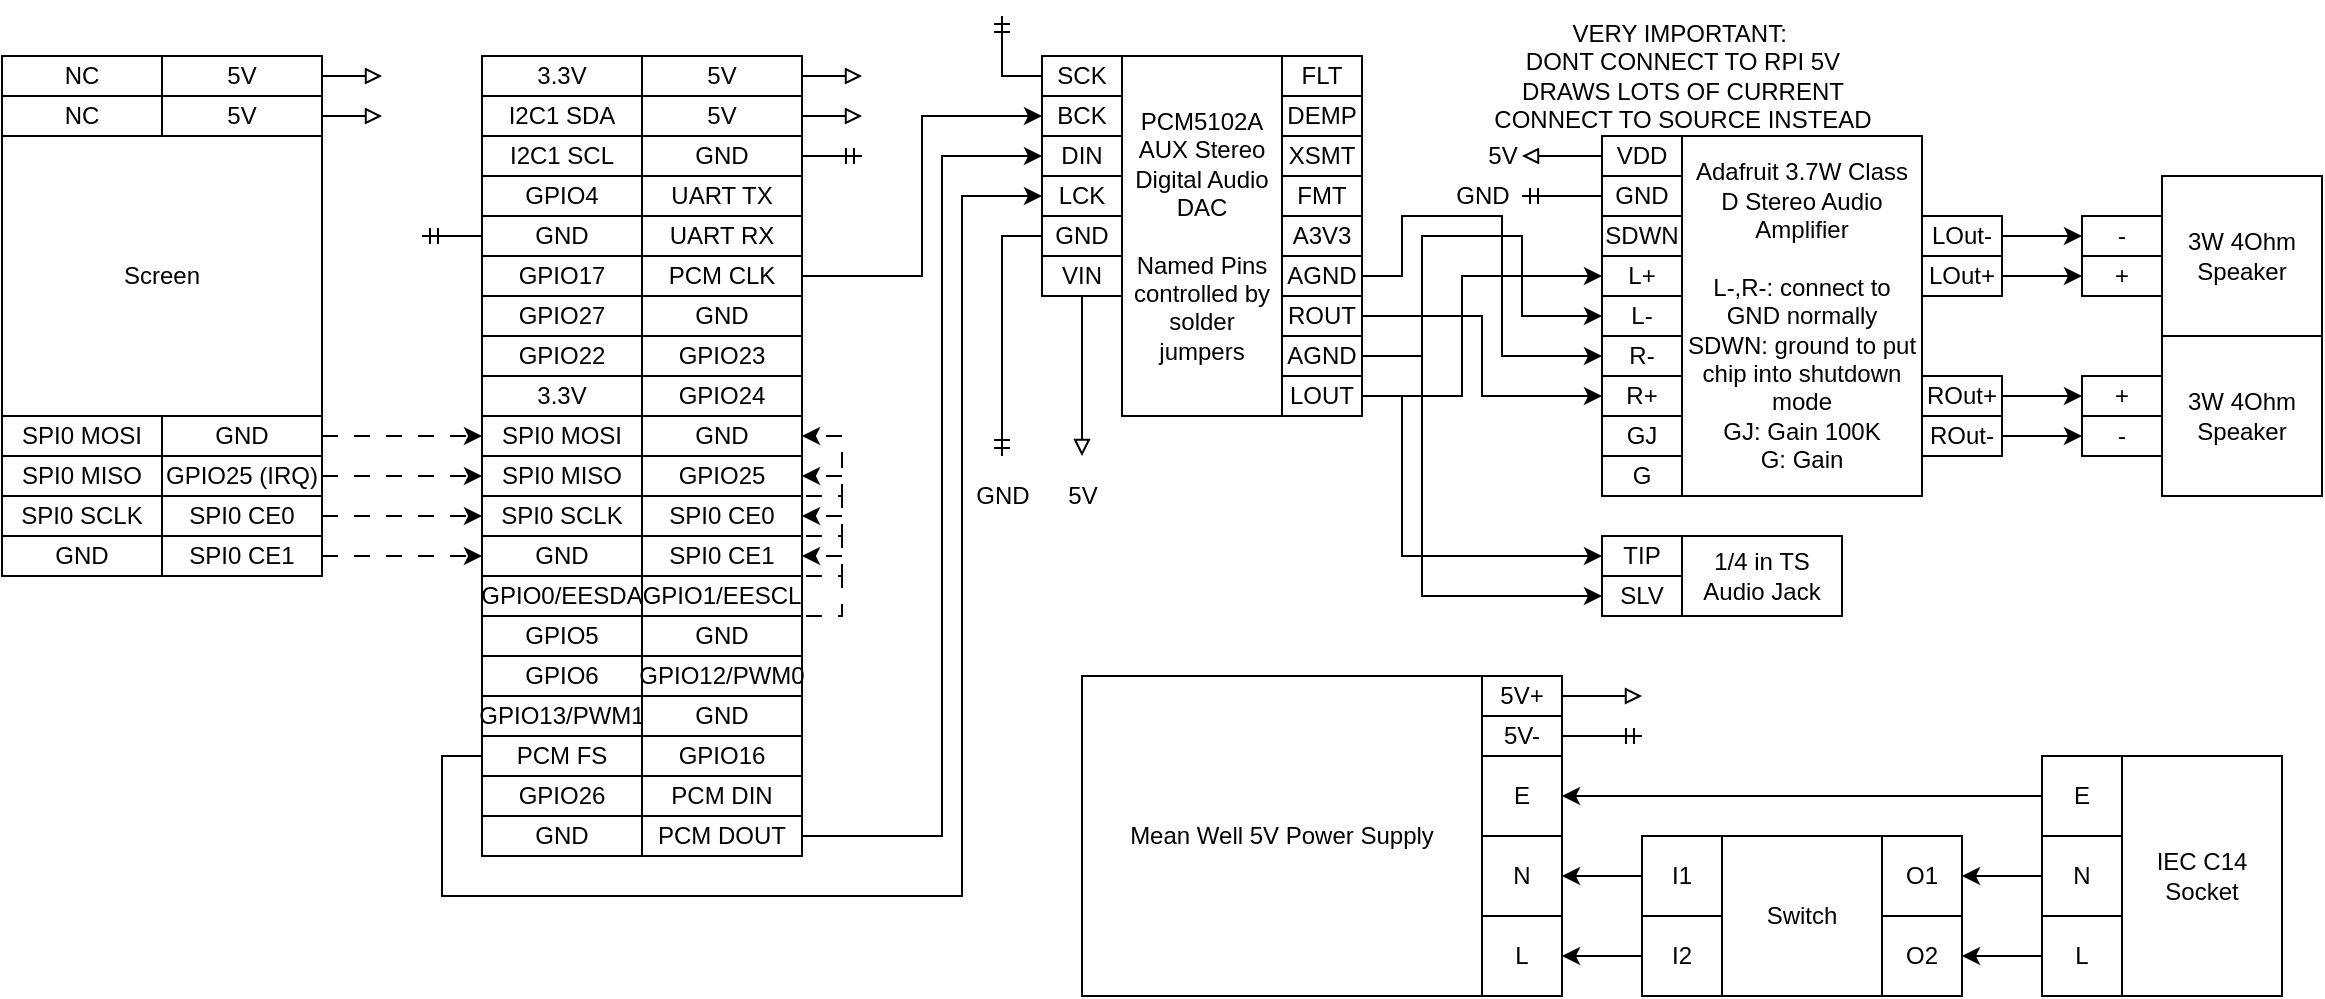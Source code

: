<mxfile version="21.1.2" type="device" pages="2">
  <diagram name="wiring" id="dv-ImXQaNlOPOEgyT08C">
    <mxGraphModel dx="1195" dy="703" grid="1" gridSize="10" guides="1" tooltips="1" connect="1" arrows="1" fold="1" page="1" pageScale="1" pageWidth="850" pageHeight="1100" math="0" shadow="0">
      <root>
        <mxCell id="0" />
        <mxCell id="1" parent="0" />
        <mxCell id="xGx8ktveZpSdJoxzawRI-20" style="edgeStyle=orthogonalEdgeStyle;rounded=0;orthogonalLoop=1;jettySize=auto;html=1;dashed=1;dashPattern=8 8;" parent="1" source="6ugcNKIC8l5y5D7piKBi-21" edge="1">
          <mxGeometry relative="1" as="geometry">
            <mxPoint x="480" y="410" as="targetPoint" />
          </mxGeometry>
        </mxCell>
        <mxCell id="xGx8ktveZpSdJoxzawRI-10" style="edgeStyle=orthogonalEdgeStyle;rounded=0;orthogonalLoop=1;jettySize=auto;html=1;entryX=0;entryY=0.5;entryDx=0;entryDy=0;dashed=1;dashPattern=8 8;" parent="1" source="6ugcNKIC8l5y5D7piKBi-19" target="dw3mI__YUGYJ9zvB1GGK-19" edge="1">
          <mxGeometry relative="1" as="geometry" />
        </mxCell>
        <mxCell id="xGx8ktveZpSdJoxzawRI-11" style="edgeStyle=orthogonalEdgeStyle;rounded=0;orthogonalLoop=1;jettySize=auto;html=1;entryX=0;entryY=0.5;entryDx=0;entryDy=0;dashed=1;dashPattern=8 8;" parent="1" source="6ugcNKIC8l5y5D7piKBi-20" target="dw3mI__YUGYJ9zvB1GGK-22" edge="1">
          <mxGeometry relative="1" as="geometry" />
        </mxCell>
        <mxCell id="xGx8ktveZpSdJoxzawRI-12" style="edgeStyle=orthogonalEdgeStyle;rounded=0;orthogonalLoop=1;jettySize=auto;html=1;dashed=1;dashPattern=8 8;" parent="1" source="6ugcNKIC8l5y5D7piKBi-22" target="dw3mI__YUGYJ9zvB1GGK-36" edge="1">
          <mxGeometry relative="1" as="geometry" />
        </mxCell>
        <mxCell id="dw3mI__YUGYJ9zvB1GGK-12" value="I2C1 SCL" style="rounded=0;whiteSpace=wrap;html=1;rotation=0;container=0;" parent="1" vertex="1">
          <mxGeometry x="480" y="200" width="80" height="20" as="geometry" />
        </mxCell>
        <mxCell id="dw3mI__YUGYJ9zvB1GGK-13" value="I2C1 SDA" style="rounded=0;whiteSpace=wrap;html=1;rotation=0;container=0;" parent="1" vertex="1">
          <mxGeometry x="480" y="180" width="80" height="20" as="geometry" />
        </mxCell>
        <mxCell id="dw3mI__YUGYJ9zvB1GGK-14" value="3.3V" style="rounded=0;whiteSpace=wrap;html=1;rotation=0;container=0;" parent="1" vertex="1">
          <mxGeometry x="480" y="160" width="80" height="20" as="geometry" />
        </mxCell>
        <mxCell id="dw3mI__YUGYJ9zvB1GGK-15" value="GPIO17" style="rounded=0;whiteSpace=wrap;html=1;rotation=0;container=0;" parent="1" vertex="1">
          <mxGeometry x="480" y="260" width="80" height="20" as="geometry" />
        </mxCell>
        <mxCell id="xGx8ktveZpSdJoxzawRI-29" style="edgeStyle=orthogonalEdgeStyle;rounded=0;orthogonalLoop=1;jettySize=auto;html=1;endArrow=ERmandOne;endFill=0;" parent="1" source="dw3mI__YUGYJ9zvB1GGK-16" edge="1">
          <mxGeometry relative="1" as="geometry">
            <mxPoint x="450" y="250" as="targetPoint" />
          </mxGeometry>
        </mxCell>
        <mxCell id="dw3mI__YUGYJ9zvB1GGK-16" value="GND" style="rounded=0;whiteSpace=wrap;html=1;rotation=0;container=0;" parent="1" vertex="1">
          <mxGeometry x="480" y="240" width="80" height="20" as="geometry" />
        </mxCell>
        <mxCell id="dw3mI__YUGYJ9zvB1GGK-17" value="GPIO4" style="rounded=0;whiteSpace=wrap;html=1;rotation=0;container=0;" parent="1" vertex="1">
          <mxGeometry x="480" y="220" width="80" height="20" as="geometry" />
        </mxCell>
        <mxCell id="dw3mI__YUGYJ9zvB1GGK-18" value="GPIO27" style="rounded=0;whiteSpace=wrap;html=1;rotation=0;container=0;" parent="1" vertex="1">
          <mxGeometry x="480" y="280" width="80" height="20" as="geometry" />
        </mxCell>
        <mxCell id="dw3mI__YUGYJ9zvB1GGK-19" value="SPI0 MOSI" style="rounded=0;whiteSpace=wrap;html=1;rotation=0;container=0;" parent="1" vertex="1">
          <mxGeometry x="480" y="340" width="80" height="20" as="geometry" />
        </mxCell>
        <mxCell id="dw3mI__YUGYJ9zvB1GGK-20" value="3.3V" style="rounded=0;whiteSpace=wrap;html=1;rotation=0;container=0;" parent="1" vertex="1">
          <mxGeometry x="480" y="320" width="80" height="20" as="geometry" />
        </mxCell>
        <mxCell id="dw3mI__YUGYJ9zvB1GGK-21" value="GPIO22" style="rounded=0;whiteSpace=wrap;html=1;rotation=0;container=0;" parent="1" vertex="1">
          <mxGeometry x="480" y="300" width="80" height="20" as="geometry" />
        </mxCell>
        <mxCell id="dw3mI__YUGYJ9zvB1GGK-22" value="SPI0 MISO" style="rounded=0;whiteSpace=wrap;html=1;rotation=0;container=0;" parent="1" vertex="1">
          <mxGeometry x="480" y="360" width="80" height="20" as="geometry" />
        </mxCell>
        <mxCell id="xGx8ktveZpSdJoxzawRI-28" style="edgeStyle=orthogonalEdgeStyle;rounded=0;orthogonalLoop=1;jettySize=auto;html=1;endArrow=ERmandOne;endFill=0;" parent="1" source="dw3mI__YUGYJ9zvB1GGK-23" edge="1">
          <mxGeometry relative="1" as="geometry">
            <mxPoint x="670.0" y="210" as="targetPoint" />
          </mxGeometry>
        </mxCell>
        <mxCell id="dw3mI__YUGYJ9zvB1GGK-23" value="GND" style="rounded=0;whiteSpace=wrap;html=1;rotation=0;container=0;" parent="1" vertex="1">
          <mxGeometry x="560" y="200" width="80" height="20" as="geometry" />
        </mxCell>
        <mxCell id="xGx8ktveZpSdJoxzawRI-27" style="edgeStyle=orthogonalEdgeStyle;rounded=0;orthogonalLoop=1;jettySize=auto;html=1;endArrow=block;endFill=0;" parent="1" source="dw3mI__YUGYJ9zvB1GGK-24" edge="1">
          <mxGeometry relative="1" as="geometry">
            <mxPoint x="670.0" y="190" as="targetPoint" />
          </mxGeometry>
        </mxCell>
        <mxCell id="dw3mI__YUGYJ9zvB1GGK-24" value="5V" style="rounded=0;whiteSpace=wrap;html=1;rotation=0;container=0;" parent="1" vertex="1">
          <mxGeometry x="560" y="180" width="80" height="20" as="geometry" />
        </mxCell>
        <mxCell id="xGx8ktveZpSdJoxzawRI-26" style="edgeStyle=orthogonalEdgeStyle;rounded=0;orthogonalLoop=1;jettySize=auto;html=1;endArrow=block;endFill=0;" parent="1" source="dw3mI__YUGYJ9zvB1GGK-25" edge="1">
          <mxGeometry relative="1" as="geometry">
            <mxPoint x="670.0" y="170" as="targetPoint" />
          </mxGeometry>
        </mxCell>
        <mxCell id="dw3mI__YUGYJ9zvB1GGK-25" value="5V" style="rounded=0;whiteSpace=wrap;html=1;rotation=0;container=0;" parent="1" vertex="1">
          <mxGeometry x="560" y="160" width="80" height="20" as="geometry" />
        </mxCell>
        <mxCell id="JXXWKitzSrHFqrhd6y1X-63" style="edgeStyle=orthogonalEdgeStyle;rounded=0;orthogonalLoop=1;jettySize=auto;html=1;entryX=0;entryY=0.5;entryDx=0;entryDy=0;" parent="1" source="dw3mI__YUGYJ9zvB1GGK-26" target="JXXWKitzSrHFqrhd6y1X-31" edge="1">
          <mxGeometry relative="1" as="geometry">
            <Array as="points">
              <mxPoint x="700" y="270" />
              <mxPoint x="700" y="190" />
            </Array>
          </mxGeometry>
        </mxCell>
        <mxCell id="dw3mI__YUGYJ9zvB1GGK-26" value="PCM CLK" style="rounded=0;whiteSpace=wrap;html=1;rotation=0;container=0;" parent="1" vertex="1">
          <mxGeometry x="560" y="260" width="80" height="20" as="geometry" />
        </mxCell>
        <mxCell id="dw3mI__YUGYJ9zvB1GGK-27" value="UART RX" style="rounded=0;whiteSpace=wrap;html=1;rotation=0;container=0;" parent="1" vertex="1">
          <mxGeometry x="560" y="240" width="80" height="20" as="geometry" />
        </mxCell>
        <mxCell id="dw3mI__YUGYJ9zvB1GGK-28" value="UART TX" style="rounded=0;whiteSpace=wrap;html=1;rotation=0;container=0;" parent="1" vertex="1">
          <mxGeometry x="560" y="220" width="80" height="20" as="geometry" />
        </mxCell>
        <mxCell id="dw3mI__YUGYJ9zvB1GGK-29" value="GND" style="rounded=0;whiteSpace=wrap;html=1;rotation=0;container=0;" parent="1" vertex="1">
          <mxGeometry x="560" y="280" width="80" height="20" as="geometry" />
        </mxCell>
        <mxCell id="dw3mI__YUGYJ9zvB1GGK-30" value="GND" style="rounded=0;whiteSpace=wrap;html=1;rotation=0;container=0;" parent="1" vertex="1">
          <mxGeometry x="560" y="340" width="80" height="20" as="geometry" />
        </mxCell>
        <mxCell id="dw3mI__YUGYJ9zvB1GGK-31" value="GPIO24" style="rounded=0;whiteSpace=wrap;html=1;rotation=0;container=0;" parent="1" vertex="1">
          <mxGeometry x="560" y="320" width="80" height="20" as="geometry" />
        </mxCell>
        <mxCell id="dw3mI__YUGYJ9zvB1GGK-32" value="GPIO23" style="rounded=0;whiteSpace=wrap;html=1;rotation=0;container=0;" parent="1" vertex="1">
          <mxGeometry x="560" y="300" width="80" height="20" as="geometry" />
        </mxCell>
        <mxCell id="dw3mI__YUGYJ9zvB1GGK-33" value="GPIO25" style="rounded=0;whiteSpace=wrap;html=1;rotation=0;container=0;" parent="1" vertex="1">
          <mxGeometry x="560" y="360" width="80" height="20" as="geometry" />
        </mxCell>
        <mxCell id="dw3mI__YUGYJ9zvB1GGK-34" value="GPIO0/EESDA" style="rounded=0;whiteSpace=wrap;html=1;rotation=0;container=0;" parent="1" vertex="1">
          <mxGeometry x="480" y="420" width="80" height="20" as="geometry" />
        </mxCell>
        <mxCell id="dw3mI__YUGYJ9zvB1GGK-35" value="GND" style="rounded=0;whiteSpace=wrap;html=1;rotation=0;container=0;" parent="1" vertex="1">
          <mxGeometry x="480" y="400" width="80" height="20" as="geometry" />
        </mxCell>
        <mxCell id="dw3mI__YUGYJ9zvB1GGK-36" value="SPI0 SCLK" style="rounded=0;whiteSpace=wrap;html=1;rotation=0;container=0;" parent="1" vertex="1">
          <mxGeometry x="480" y="380" width="80" height="20" as="geometry" />
        </mxCell>
        <mxCell id="dw3mI__YUGYJ9zvB1GGK-37" value="GPIO13/PWM1" style="rounded=0;whiteSpace=wrap;html=1;rotation=0;container=0;" parent="1" vertex="1">
          <mxGeometry x="480" y="480" width="80" height="20" as="geometry" />
        </mxCell>
        <mxCell id="dw3mI__YUGYJ9zvB1GGK-38" value="GPIO6" style="rounded=0;whiteSpace=wrap;html=1;rotation=0;container=0;" parent="1" vertex="1">
          <mxGeometry x="480" y="460" width="80" height="20" as="geometry" />
        </mxCell>
        <mxCell id="dw3mI__YUGYJ9zvB1GGK-39" value="GPIO5" style="rounded=0;whiteSpace=wrap;html=1;rotation=0;container=0;" parent="1" vertex="1">
          <mxGeometry x="480" y="440" width="80" height="20" as="geometry" />
        </mxCell>
        <mxCell id="JXXWKitzSrHFqrhd6y1X-62" style="edgeStyle=orthogonalEdgeStyle;rounded=0;orthogonalLoop=1;jettySize=auto;html=1;entryX=0;entryY=0.5;entryDx=0;entryDy=0;" parent="1" source="dw3mI__YUGYJ9zvB1GGK-40" target="JXXWKitzSrHFqrhd6y1X-35" edge="1">
          <mxGeometry relative="1" as="geometry">
            <Array as="points">
              <mxPoint x="460" y="510" />
              <mxPoint x="460" y="580" />
              <mxPoint x="720" y="580" />
              <mxPoint x="720" y="230" />
            </Array>
          </mxGeometry>
        </mxCell>
        <mxCell id="dw3mI__YUGYJ9zvB1GGK-40" value="PCM FS" style="rounded=0;whiteSpace=wrap;html=1;rotation=0;container=0;" parent="1" vertex="1">
          <mxGeometry x="480" y="500" width="80" height="20" as="geometry" />
        </mxCell>
        <mxCell id="dw3mI__YUGYJ9zvB1GGK-41" value="GND" style="rounded=0;whiteSpace=wrap;html=1;rotation=0;container=0;" parent="1" vertex="1">
          <mxGeometry x="480" y="540" width="80" height="20" as="geometry" />
        </mxCell>
        <mxCell id="dw3mI__YUGYJ9zvB1GGK-42" value="GPIO26" style="rounded=0;whiteSpace=wrap;html=1;rotation=0;container=0;" parent="1" vertex="1">
          <mxGeometry x="480" y="520" width="80" height="20" as="geometry" />
        </mxCell>
        <mxCell id="dw3mI__YUGYJ9zvB1GGK-43" value="GPIO1/EESCL" style="rounded=0;whiteSpace=wrap;html=1;rotation=0;container=0;" parent="1" vertex="1">
          <mxGeometry x="560" y="420" width="80" height="20" as="geometry" />
        </mxCell>
        <mxCell id="dw3mI__YUGYJ9zvB1GGK-44" value="SPI0 CE1" style="rounded=0;whiteSpace=wrap;html=1;rotation=0;container=0;" parent="1" vertex="1">
          <mxGeometry x="560" y="400" width="80" height="20" as="geometry" />
        </mxCell>
        <mxCell id="dw3mI__YUGYJ9zvB1GGK-45" value="SPI0 CE0" style="rounded=0;whiteSpace=wrap;html=1;rotation=0;container=0;" parent="1" vertex="1">
          <mxGeometry x="560" y="380" width="80" height="20" as="geometry" />
        </mxCell>
        <mxCell id="dw3mI__YUGYJ9zvB1GGK-46" value="GND" style="rounded=0;whiteSpace=wrap;html=1;rotation=0;container=0;" parent="1" vertex="1">
          <mxGeometry x="560" y="480" width="80" height="20" as="geometry" />
        </mxCell>
        <mxCell id="dw3mI__YUGYJ9zvB1GGK-47" value="GPIO12/PWM0" style="rounded=0;whiteSpace=wrap;html=1;rotation=0;container=0;" parent="1" vertex="1">
          <mxGeometry x="560" y="460" width="80" height="20" as="geometry" />
        </mxCell>
        <mxCell id="dw3mI__YUGYJ9zvB1GGK-48" value="GND" style="rounded=0;whiteSpace=wrap;html=1;rotation=0;container=0;" parent="1" vertex="1">
          <mxGeometry x="560" y="440" width="80" height="20" as="geometry" />
        </mxCell>
        <mxCell id="dw3mI__YUGYJ9zvB1GGK-49" value="GPIO16" style="rounded=0;whiteSpace=wrap;html=1;rotation=0;container=0;" parent="1" vertex="1">
          <mxGeometry x="560" y="500" width="80" height="20" as="geometry" />
        </mxCell>
        <mxCell id="JXXWKitzSrHFqrhd6y1X-61" style="edgeStyle=orthogonalEdgeStyle;rounded=0;orthogonalLoop=1;jettySize=auto;html=1;entryX=0;entryY=0.5;entryDx=0;entryDy=0;" parent="1" source="dw3mI__YUGYJ9zvB1GGK-50" target="JXXWKitzSrHFqrhd6y1X-30" edge="1">
          <mxGeometry relative="1" as="geometry">
            <Array as="points">
              <mxPoint x="710" y="550" />
              <mxPoint x="710" y="210" />
            </Array>
          </mxGeometry>
        </mxCell>
        <mxCell id="dw3mI__YUGYJ9zvB1GGK-50" value="PCM DOUT" style="rounded=0;whiteSpace=wrap;html=1;rotation=0;container=0;" parent="1" vertex="1">
          <mxGeometry x="560" y="540" width="80" height="20" as="geometry" />
        </mxCell>
        <mxCell id="dw3mI__YUGYJ9zvB1GGK-51" value="PCM DIN" style="rounded=0;whiteSpace=wrap;html=1;rotation=0;container=0;" parent="1" vertex="1">
          <mxGeometry x="560" y="520" width="80" height="20" as="geometry" />
        </mxCell>
        <mxCell id="dw3mI__YUGYJ9zvB1GGK-52" value="E" style="rounded=0;whiteSpace=wrap;html=1;rotation=0;container=0;" parent="1" vertex="1">
          <mxGeometry x="980" y="510" width="40" height="40" as="geometry" />
        </mxCell>
        <mxCell id="xGx8ktveZpSdJoxzawRI-1" style="edgeStyle=orthogonalEdgeStyle;rounded=0;orthogonalLoop=1;jettySize=auto;html=1;endArrow=ERmandOne;endFill=0;" parent="1" source="dw3mI__YUGYJ9zvB1GGK-53" edge="1">
          <mxGeometry relative="1" as="geometry">
            <mxPoint x="1060" y="500" as="targetPoint" />
          </mxGeometry>
        </mxCell>
        <mxCell id="dw3mI__YUGYJ9zvB1GGK-53" value="5V-" style="rounded=0;whiteSpace=wrap;html=1;rotation=0;container=0;" parent="1" vertex="1">
          <mxGeometry x="980" y="490" width="40" height="20" as="geometry" />
        </mxCell>
        <mxCell id="xGx8ktveZpSdJoxzawRI-2" style="edgeStyle=orthogonalEdgeStyle;rounded=0;orthogonalLoop=1;jettySize=auto;html=1;endArrow=block;endFill=0;" parent="1" source="dw3mI__YUGYJ9zvB1GGK-54" edge="1">
          <mxGeometry relative="1" as="geometry">
            <mxPoint x="1060" y="480" as="targetPoint" />
          </mxGeometry>
        </mxCell>
        <mxCell id="dw3mI__YUGYJ9zvB1GGK-54" value="5V+" style="rounded=0;whiteSpace=wrap;html=1;rotation=0;container=0;" parent="1" vertex="1">
          <mxGeometry x="980" y="470" width="40" height="20" as="geometry" />
        </mxCell>
        <mxCell id="dw3mI__YUGYJ9zvB1GGK-56" value="L" style="rounded=0;whiteSpace=wrap;html=1;rotation=0;container=0;" parent="1" vertex="1">
          <mxGeometry x="980" y="590" width="40" height="40" as="geometry" />
        </mxCell>
        <mxCell id="dw3mI__YUGYJ9zvB1GGK-57" value="N" style="rounded=0;whiteSpace=wrap;html=1;rotation=0;container=0;" parent="1" vertex="1">
          <mxGeometry x="980" y="550" width="40" height="40" as="geometry" />
        </mxCell>
        <mxCell id="dw3mI__YUGYJ9zvB1GGK-58" value="Mean Well 5V Power Supply" style="rounded=0;whiteSpace=wrap;html=1;" parent="1" vertex="1">
          <mxGeometry x="780" y="470" width="200" height="160" as="geometry" />
        </mxCell>
        <mxCell id="JXXWKitzSrHFqrhd6y1X-11" style="edgeStyle=orthogonalEdgeStyle;rounded=0;orthogonalLoop=1;jettySize=auto;html=1;" parent="1" source="dw3mI__YUGYJ9zvB1GGK-59" target="dw3mI__YUGYJ9zvB1GGK-52" edge="1">
          <mxGeometry relative="1" as="geometry" />
        </mxCell>
        <mxCell id="dw3mI__YUGYJ9zvB1GGK-59" value="E" style="rounded=0;whiteSpace=wrap;html=1;rotation=0;container=0;" parent="1" vertex="1">
          <mxGeometry x="1260" y="510" width="40" height="40" as="geometry" />
        </mxCell>
        <mxCell id="JXXWKitzSrHFqrhd6y1X-8" style="edgeStyle=orthogonalEdgeStyle;rounded=0;orthogonalLoop=1;jettySize=auto;html=1;" parent="1" source="dw3mI__YUGYJ9zvB1GGK-60" target="JXXWKitzSrHFqrhd6y1X-2" edge="1">
          <mxGeometry relative="1" as="geometry" />
        </mxCell>
        <mxCell id="dw3mI__YUGYJ9zvB1GGK-60" value="L" style="rounded=0;whiteSpace=wrap;html=1;rotation=0;container=0;" parent="1" vertex="1">
          <mxGeometry x="1260" y="590" width="40" height="40" as="geometry" />
        </mxCell>
        <mxCell id="JXXWKitzSrHFqrhd6y1X-7" style="edgeStyle=orthogonalEdgeStyle;rounded=0;orthogonalLoop=1;jettySize=auto;html=1;" parent="1" source="dw3mI__YUGYJ9zvB1GGK-61" target="JXXWKitzSrHFqrhd6y1X-1" edge="1">
          <mxGeometry relative="1" as="geometry" />
        </mxCell>
        <mxCell id="dw3mI__YUGYJ9zvB1GGK-61" value="N" style="rounded=0;whiteSpace=wrap;html=1;rotation=0;container=0;" parent="1" vertex="1">
          <mxGeometry x="1260" y="550" width="40" height="40" as="geometry" />
        </mxCell>
        <mxCell id="JXXWKitzSrHFqrhd6y1X-1" value="O1" style="rounded=0;whiteSpace=wrap;html=1;rotation=0;container=0;" parent="1" vertex="1">
          <mxGeometry x="1180" y="550" width="40" height="40" as="geometry" />
        </mxCell>
        <mxCell id="JXXWKitzSrHFqrhd6y1X-2" value="O2" style="rounded=0;whiteSpace=wrap;html=1;rotation=0;container=0;" parent="1" vertex="1">
          <mxGeometry x="1180" y="590" width="40" height="40" as="geometry" />
        </mxCell>
        <mxCell id="JXXWKitzSrHFqrhd6y1X-10" style="edgeStyle=orthogonalEdgeStyle;rounded=0;orthogonalLoop=1;jettySize=auto;html=1;" parent="1" source="JXXWKitzSrHFqrhd6y1X-3" target="dw3mI__YUGYJ9zvB1GGK-57" edge="1">
          <mxGeometry relative="1" as="geometry" />
        </mxCell>
        <mxCell id="JXXWKitzSrHFqrhd6y1X-3" value="I1" style="rounded=0;whiteSpace=wrap;html=1;rotation=0;container=0;" parent="1" vertex="1">
          <mxGeometry x="1060" y="550" width="40" height="40" as="geometry" />
        </mxCell>
        <mxCell id="JXXWKitzSrHFqrhd6y1X-9" style="edgeStyle=orthogonalEdgeStyle;rounded=0;orthogonalLoop=1;jettySize=auto;html=1;" parent="1" source="JXXWKitzSrHFqrhd6y1X-4" target="dw3mI__YUGYJ9zvB1GGK-56" edge="1">
          <mxGeometry relative="1" as="geometry" />
        </mxCell>
        <mxCell id="JXXWKitzSrHFqrhd6y1X-4" value="I2" style="rounded=0;whiteSpace=wrap;html=1;rotation=0;container=0;" parent="1" vertex="1">
          <mxGeometry x="1060" y="590" width="40" height="40" as="geometry" />
        </mxCell>
        <mxCell id="JXXWKitzSrHFqrhd6y1X-5" value="Switch" style="rounded=0;whiteSpace=wrap;html=1;" parent="1" vertex="1">
          <mxGeometry x="1100" y="550" width="80" height="80" as="geometry" />
        </mxCell>
        <mxCell id="JXXWKitzSrHFqrhd6y1X-6" value="IEC C14 Socket" style="rounded=0;whiteSpace=wrap;html=1;" parent="1" vertex="1">
          <mxGeometry x="1300" y="510" width="80" height="120" as="geometry" />
        </mxCell>
        <mxCell id="JXXWKitzSrHFqrhd6y1X-14" value="Adafruit 3.7W Class D Stereo Audio Amplifier&lt;br&gt;&lt;br&gt;L-,R-: connect to GND normally&lt;br&gt;SDWN: ground to put chip into shutdown mode&lt;br&gt;GJ: Gain 100K&lt;br&gt;G: Gain" style="rounded=0;whiteSpace=wrap;html=1;" parent="1" vertex="1">
          <mxGeometry x="1080" y="200" width="120" height="180" as="geometry" />
        </mxCell>
        <mxCell id="JXXWKitzSrHFqrhd6y1X-15" value="SDWN" style="rounded=0;whiteSpace=wrap;html=1;rotation=0;container=0;" parent="1" vertex="1">
          <mxGeometry x="1040" y="240" width="40" height="20" as="geometry" />
        </mxCell>
        <mxCell id="6aEAH4NCeJ9--XN21m6a-1" style="edgeStyle=orthogonalEdgeStyle;rounded=0;orthogonalLoop=1;jettySize=auto;html=1;endArrow=ERmandOne;endFill=0;" parent="1" source="JXXWKitzSrHFqrhd6y1X-16" edge="1">
          <mxGeometry relative="1" as="geometry">
            <mxPoint x="1000" y="230" as="targetPoint" />
          </mxGeometry>
        </mxCell>
        <mxCell id="JXXWKitzSrHFqrhd6y1X-16" value="GND" style="rounded=0;whiteSpace=wrap;html=1;rotation=0;container=0;" parent="1" vertex="1">
          <mxGeometry x="1040" y="220" width="40" height="20" as="geometry" />
        </mxCell>
        <mxCell id="Lzwfl8_aDpsLTptWoJjH-3" style="edgeStyle=orthogonalEdgeStyle;rounded=0;orthogonalLoop=1;jettySize=auto;html=1;endArrow=block;endFill=0;" parent="1" source="JXXWKitzSrHFqrhd6y1X-17" edge="1">
          <mxGeometry relative="1" as="geometry">
            <mxPoint x="1000" y="210" as="targetPoint" />
          </mxGeometry>
        </mxCell>
        <mxCell id="JXXWKitzSrHFqrhd6y1X-17" value="VDD" style="rounded=0;whiteSpace=wrap;html=1;rotation=0;container=0;" parent="1" vertex="1">
          <mxGeometry x="1040" y="200" width="40" height="20" as="geometry" />
        </mxCell>
        <mxCell id="JXXWKitzSrHFqrhd6y1X-18" value="R-" style="rounded=0;whiteSpace=wrap;html=1;rotation=0;container=0;" parent="1" vertex="1">
          <mxGeometry x="1040" y="300" width="40" height="20" as="geometry" />
        </mxCell>
        <mxCell id="JXXWKitzSrHFqrhd6y1X-19" value="L-" style="rounded=0;whiteSpace=wrap;html=1;rotation=0;container=0;" parent="1" vertex="1">
          <mxGeometry x="1040" y="280" width="40" height="20" as="geometry" />
        </mxCell>
        <mxCell id="JXXWKitzSrHFqrhd6y1X-20" value="L+" style="rounded=0;whiteSpace=wrap;html=1;rotation=0;container=0;" parent="1" vertex="1">
          <mxGeometry x="1040" y="260" width="40" height="20" as="geometry" />
        </mxCell>
        <mxCell id="JXXWKitzSrHFqrhd6y1X-21" value="R+" style="rounded=0;whiteSpace=wrap;html=1;rotation=0;container=0;" parent="1" vertex="1">
          <mxGeometry x="1040" y="320" width="40" height="20" as="geometry" />
        </mxCell>
        <mxCell id="JXXWKitzSrHFqrhd6y1X-23" value="G" style="rounded=0;whiteSpace=wrap;html=1;rotation=0;container=0;" parent="1" vertex="1">
          <mxGeometry x="1040" y="360" width="40" height="20" as="geometry" />
        </mxCell>
        <mxCell id="JXXWKitzSrHFqrhd6y1X-24" value="GJ" style="rounded=0;whiteSpace=wrap;html=1;rotation=0;container=0;" parent="1" vertex="1">
          <mxGeometry x="1040" y="340" width="40" height="20" as="geometry" />
        </mxCell>
        <mxCell id="JXXWKitzSrHFqrhd6y1X-59" style="edgeStyle=orthogonalEdgeStyle;rounded=0;orthogonalLoop=1;jettySize=auto;html=1;" parent="1" source="JXXWKitzSrHFqrhd6y1X-25" target="JXXWKitzSrHFqrhd6y1X-51" edge="1">
          <mxGeometry relative="1" as="geometry" />
        </mxCell>
        <mxCell id="JXXWKitzSrHFqrhd6y1X-25" value="LOut+" style="rounded=0;whiteSpace=wrap;html=1;rotation=0;container=0;" parent="1" vertex="1">
          <mxGeometry x="1200" y="260" width="40" height="20" as="geometry" />
        </mxCell>
        <mxCell id="JXXWKitzSrHFqrhd6y1X-58" style="edgeStyle=orthogonalEdgeStyle;rounded=0;orthogonalLoop=1;jettySize=auto;html=1;" parent="1" source="JXXWKitzSrHFqrhd6y1X-26" target="JXXWKitzSrHFqrhd6y1X-52" edge="1">
          <mxGeometry relative="1" as="geometry" />
        </mxCell>
        <mxCell id="JXXWKitzSrHFqrhd6y1X-26" value="LOut-" style="rounded=0;whiteSpace=wrap;html=1;rotation=0;container=0;" parent="1" vertex="1">
          <mxGeometry x="1200" y="240" width="40" height="20" as="geometry" />
        </mxCell>
        <mxCell id="JXXWKitzSrHFqrhd6y1X-57" style="edgeStyle=orthogonalEdgeStyle;rounded=0;orthogonalLoop=1;jettySize=auto;html=1;entryX=0;entryY=0.5;entryDx=0;entryDy=0;" parent="1" source="JXXWKitzSrHFqrhd6y1X-27" target="JXXWKitzSrHFqrhd6y1X-54" edge="1">
          <mxGeometry relative="1" as="geometry" />
        </mxCell>
        <mxCell id="JXXWKitzSrHFqrhd6y1X-27" value="ROut-" style="rounded=0;whiteSpace=wrap;html=1;rotation=0;container=0;" parent="1" vertex="1">
          <mxGeometry x="1200" y="340" width="40" height="20" as="geometry" />
        </mxCell>
        <mxCell id="JXXWKitzSrHFqrhd6y1X-56" style="edgeStyle=orthogonalEdgeStyle;rounded=0;orthogonalLoop=1;jettySize=auto;html=1;entryX=0;entryY=0.5;entryDx=0;entryDy=0;" parent="1" source="JXXWKitzSrHFqrhd6y1X-28" target="JXXWKitzSrHFqrhd6y1X-55" edge="1">
          <mxGeometry relative="1" as="geometry" />
        </mxCell>
        <mxCell id="JXXWKitzSrHFqrhd6y1X-28" value="ROut+" style="rounded=0;whiteSpace=wrap;html=1;rotation=0;container=0;" parent="1" vertex="1">
          <mxGeometry x="1200" y="320" width="40" height="20" as="geometry" />
        </mxCell>
        <mxCell id="JXXWKitzSrHFqrhd6y1X-29" value="PCM5102A AUX Stereo Digital Audio DAC&lt;br&gt;&lt;br&gt;Named Pins controlled by solder jumpers" style="rounded=0;whiteSpace=wrap;html=1;" parent="1" vertex="1">
          <mxGeometry x="800" y="160" width="80" height="180" as="geometry" />
        </mxCell>
        <mxCell id="JXXWKitzSrHFqrhd6y1X-30" value="DIN" style="rounded=0;whiteSpace=wrap;html=1;rotation=0;container=0;" parent="1" vertex="1">
          <mxGeometry x="760" y="200" width="40" height="20" as="geometry" />
        </mxCell>
        <mxCell id="JXXWKitzSrHFqrhd6y1X-31" value="BCK" style="rounded=0;whiteSpace=wrap;html=1;rotation=0;container=0;" parent="1" vertex="1">
          <mxGeometry x="760" y="180" width="40" height="20" as="geometry" />
        </mxCell>
        <mxCell id="xGx8ktveZpSdJoxzawRI-13" style="edgeStyle=orthogonalEdgeStyle;rounded=0;orthogonalLoop=1;jettySize=auto;html=1;endArrow=ERmandOne;endFill=0;" parent="1" source="JXXWKitzSrHFqrhd6y1X-32" edge="1">
          <mxGeometry relative="1" as="geometry">
            <mxPoint x="740" y="140" as="targetPoint" />
          </mxGeometry>
        </mxCell>
        <mxCell id="JXXWKitzSrHFqrhd6y1X-32" value="SCK" style="rounded=0;whiteSpace=wrap;html=1;rotation=0;container=0;" parent="1" vertex="1">
          <mxGeometry x="760" y="160" width="40" height="20" as="geometry" />
        </mxCell>
        <mxCell id="Lzwfl8_aDpsLTptWoJjH-1" style="edgeStyle=orthogonalEdgeStyle;rounded=0;orthogonalLoop=1;jettySize=auto;html=1;endArrow=block;endFill=0;" parent="1" source="JXXWKitzSrHFqrhd6y1X-33" edge="1">
          <mxGeometry relative="1" as="geometry">
            <mxPoint x="780" y="360" as="targetPoint" />
          </mxGeometry>
        </mxCell>
        <mxCell id="JXXWKitzSrHFqrhd6y1X-33" value="VIN" style="rounded=0;whiteSpace=wrap;html=1;rotation=0;container=0;" parent="1" vertex="1">
          <mxGeometry x="760" y="260" width="40" height="20" as="geometry" />
        </mxCell>
        <mxCell id="6aEAH4NCeJ9--XN21m6a-3" style="edgeStyle=orthogonalEdgeStyle;rounded=0;orthogonalLoop=1;jettySize=auto;html=1;endArrow=ERmandOne;endFill=0;" parent="1" source="JXXWKitzSrHFqrhd6y1X-34" edge="1">
          <mxGeometry relative="1" as="geometry">
            <mxPoint x="740" y="360" as="targetPoint" />
          </mxGeometry>
        </mxCell>
        <mxCell id="JXXWKitzSrHFqrhd6y1X-34" value="GND" style="rounded=0;whiteSpace=wrap;html=1;rotation=0;container=0;" parent="1" vertex="1">
          <mxGeometry x="760" y="240" width="40" height="20" as="geometry" />
        </mxCell>
        <mxCell id="JXXWKitzSrHFqrhd6y1X-35" value="LCK" style="rounded=0;whiteSpace=wrap;html=1;rotation=0;container=0;" parent="1" vertex="1">
          <mxGeometry x="760" y="220" width="40" height="20" as="geometry" />
        </mxCell>
        <mxCell id="JXXWKitzSrHFqrhd6y1X-36" value="FLT" style="rounded=0;whiteSpace=wrap;html=1;rotation=0;container=0;" parent="1" vertex="1">
          <mxGeometry x="880" y="160" width="40" height="20" as="geometry" />
        </mxCell>
        <mxCell id="JXXWKitzSrHFqrhd6y1X-37" value="FMT" style="rounded=0;whiteSpace=wrap;html=1;rotation=0;container=0;" parent="1" vertex="1">
          <mxGeometry x="880" y="220" width="40" height="20" as="geometry" />
        </mxCell>
        <mxCell id="JXXWKitzSrHFqrhd6y1X-38" value="XSMT" style="rounded=0;whiteSpace=wrap;html=1;rotation=0;container=0;" parent="1" vertex="1">
          <mxGeometry x="880" y="200" width="40" height="20" as="geometry" />
        </mxCell>
        <mxCell id="JXXWKitzSrHFqrhd6y1X-39" value="DEMP" style="rounded=0;whiteSpace=wrap;html=1;rotation=0;container=0;" parent="1" vertex="1">
          <mxGeometry x="880" y="180" width="40" height="20" as="geometry" />
        </mxCell>
        <mxCell id="JXXWKitzSrHFqrhd6y1X-40" value="A3V3" style="rounded=0;whiteSpace=wrap;html=1;rotation=0;container=0;" parent="1" vertex="1">
          <mxGeometry x="880" y="240" width="40" height="20" as="geometry" />
        </mxCell>
        <mxCell id="JXXWKitzSrHFqrhd6y1X-47" style="edgeStyle=orthogonalEdgeStyle;rounded=0;orthogonalLoop=1;jettySize=auto;html=1;entryX=0;entryY=0.5;entryDx=0;entryDy=0;" parent="1" source="JXXWKitzSrHFqrhd6y1X-41" target="JXXWKitzSrHFqrhd6y1X-19" edge="1">
          <mxGeometry relative="1" as="geometry">
            <Array as="points">
              <mxPoint x="950" y="310" />
              <mxPoint x="950" y="250" />
              <mxPoint x="1000" y="250" />
              <mxPoint x="1000" y="290" />
            </Array>
          </mxGeometry>
        </mxCell>
        <mxCell id="IbbFhj5Oy9RA1f7nq5Kr-5" style="edgeStyle=orthogonalEdgeStyle;rounded=0;orthogonalLoop=1;jettySize=auto;html=1;entryX=0;entryY=0.5;entryDx=0;entryDy=0;" edge="1" parent="1" source="JXXWKitzSrHFqrhd6y1X-41" target="IbbFhj5Oy9RA1f7nq5Kr-3">
          <mxGeometry relative="1" as="geometry">
            <Array as="points">
              <mxPoint x="950" y="310" />
              <mxPoint x="950" y="430" />
            </Array>
          </mxGeometry>
        </mxCell>
        <mxCell id="JXXWKitzSrHFqrhd6y1X-41" value="AGND" style="rounded=0;whiteSpace=wrap;html=1;rotation=0;container=0;" parent="1" vertex="1">
          <mxGeometry x="880" y="300" width="40" height="20" as="geometry" />
        </mxCell>
        <mxCell id="JXXWKitzSrHFqrhd6y1X-45" style="edgeStyle=orthogonalEdgeStyle;rounded=0;orthogonalLoop=1;jettySize=auto;html=1;" parent="1" source="JXXWKitzSrHFqrhd6y1X-42" target="JXXWKitzSrHFqrhd6y1X-21" edge="1">
          <mxGeometry relative="1" as="geometry">
            <Array as="points">
              <mxPoint x="980" y="290" />
              <mxPoint x="980" y="330" />
            </Array>
          </mxGeometry>
        </mxCell>
        <mxCell id="JXXWKitzSrHFqrhd6y1X-42" value="ROUT" style="rounded=0;whiteSpace=wrap;html=1;rotation=0;container=0;" parent="1" vertex="1">
          <mxGeometry x="880" y="280" width="40" height="20" as="geometry" />
        </mxCell>
        <mxCell id="JXXWKitzSrHFqrhd6y1X-48" style="edgeStyle=orthogonalEdgeStyle;rounded=0;orthogonalLoop=1;jettySize=auto;html=1;entryX=0;entryY=0.5;entryDx=0;entryDy=0;" parent="1" source="JXXWKitzSrHFqrhd6y1X-43" target="JXXWKitzSrHFqrhd6y1X-18" edge="1">
          <mxGeometry relative="1" as="geometry">
            <Array as="points">
              <mxPoint x="940" y="270" />
              <mxPoint x="940" y="240" />
              <mxPoint x="990" y="240" />
              <mxPoint x="990" y="310" />
            </Array>
          </mxGeometry>
        </mxCell>
        <mxCell id="JXXWKitzSrHFqrhd6y1X-43" value="AGND" style="rounded=0;whiteSpace=wrap;html=1;rotation=0;container=0;" parent="1" vertex="1">
          <mxGeometry x="880" y="260" width="40" height="20" as="geometry" />
        </mxCell>
        <mxCell id="JXXWKitzSrHFqrhd6y1X-46" style="edgeStyle=orthogonalEdgeStyle;rounded=0;orthogonalLoop=1;jettySize=auto;html=1;entryX=0;entryY=0.5;entryDx=0;entryDy=0;" parent="1" source="JXXWKitzSrHFqrhd6y1X-44" target="JXXWKitzSrHFqrhd6y1X-20" edge="1">
          <mxGeometry relative="1" as="geometry">
            <Array as="points">
              <mxPoint x="970" y="330" />
              <mxPoint x="970" y="270" />
            </Array>
          </mxGeometry>
        </mxCell>
        <mxCell id="IbbFhj5Oy9RA1f7nq5Kr-4" style="edgeStyle=orthogonalEdgeStyle;rounded=0;orthogonalLoop=1;jettySize=auto;html=1;entryX=0;entryY=0.5;entryDx=0;entryDy=0;" edge="1" parent="1" source="JXXWKitzSrHFqrhd6y1X-44" target="IbbFhj5Oy9RA1f7nq5Kr-2">
          <mxGeometry relative="1" as="geometry">
            <Array as="points">
              <mxPoint x="940" y="330" />
              <mxPoint x="940" y="410" />
            </Array>
          </mxGeometry>
        </mxCell>
        <mxCell id="JXXWKitzSrHFqrhd6y1X-44" value="LOUT" style="rounded=0;whiteSpace=wrap;html=1;rotation=0;container=0;" parent="1" vertex="1">
          <mxGeometry x="880" y="320" width="40" height="20" as="geometry" />
        </mxCell>
        <mxCell id="JXXWKitzSrHFqrhd6y1X-49" value="3W 4Ohm Speaker" style="rounded=0;whiteSpace=wrap;html=1;" parent="1" vertex="1">
          <mxGeometry x="1320" y="220" width="80" height="80" as="geometry" />
        </mxCell>
        <mxCell id="JXXWKitzSrHFqrhd6y1X-50" value="3W 4Ohm Speaker" style="rounded=0;whiteSpace=wrap;html=1;" parent="1" vertex="1">
          <mxGeometry x="1320" y="300" width="80" height="80" as="geometry" />
        </mxCell>
        <mxCell id="JXXWKitzSrHFqrhd6y1X-51" value="+" style="rounded=0;whiteSpace=wrap;html=1;rotation=0;container=0;" parent="1" vertex="1">
          <mxGeometry x="1280" y="260" width="40" height="20" as="geometry" />
        </mxCell>
        <mxCell id="JXXWKitzSrHFqrhd6y1X-52" value="-" style="rounded=0;whiteSpace=wrap;html=1;rotation=0;container=0;" parent="1" vertex="1">
          <mxGeometry x="1280" y="240" width="40" height="20" as="geometry" />
        </mxCell>
        <mxCell id="JXXWKitzSrHFqrhd6y1X-54" value="-" style="rounded=0;whiteSpace=wrap;html=1;rotation=0;container=0;" parent="1" vertex="1">
          <mxGeometry x="1280" y="340" width="40" height="20" as="geometry" />
        </mxCell>
        <mxCell id="JXXWKitzSrHFqrhd6y1X-55" value="+" style="rounded=0;whiteSpace=wrap;html=1;rotation=0;container=0;" parent="1" vertex="1">
          <mxGeometry x="1280" y="320" width="40" height="20" as="geometry" />
        </mxCell>
        <mxCell id="6ugcNKIC8l5y5D7piKBi-1" value="Screen" style="rounded=0;whiteSpace=wrap;html=1;" parent="1" vertex="1">
          <mxGeometry x="240" y="200" width="160" height="140" as="geometry" />
        </mxCell>
        <mxCell id="6ugcNKIC8l5y5D7piKBi-11" value="NC" style="rounded=0;whiteSpace=wrap;html=1;rotation=0;container=0;" parent="1" vertex="1">
          <mxGeometry x="240" y="180" width="80" height="20" as="geometry" />
        </mxCell>
        <mxCell id="6ugcNKIC8l5y5D7piKBi-12" value="NC" style="rounded=0;whiteSpace=wrap;html=1;rotation=0;container=0;" parent="1" vertex="1">
          <mxGeometry x="240" y="160" width="80" height="20" as="geometry" />
        </mxCell>
        <mxCell id="xGx8ktveZpSdJoxzawRI-4" style="edgeStyle=orthogonalEdgeStyle;rounded=0;orthogonalLoop=1;jettySize=auto;html=1;endArrow=block;endFill=0;" parent="1" source="6ugcNKIC8l5y5D7piKBi-13" edge="1">
          <mxGeometry relative="1" as="geometry">
            <mxPoint x="430" y="190" as="targetPoint" />
          </mxGeometry>
        </mxCell>
        <mxCell id="6ugcNKIC8l5y5D7piKBi-13" value="5V" style="rounded=0;whiteSpace=wrap;html=1;rotation=0;container=0;" parent="1" vertex="1">
          <mxGeometry x="320" y="180" width="80" height="20" as="geometry" />
        </mxCell>
        <mxCell id="xGx8ktveZpSdJoxzawRI-3" style="edgeStyle=orthogonalEdgeStyle;rounded=0;orthogonalLoop=1;jettySize=auto;html=1;endArrow=block;endFill=0;" parent="1" source="6ugcNKIC8l5y5D7piKBi-14" edge="1">
          <mxGeometry relative="1" as="geometry">
            <mxPoint x="430" y="170" as="targetPoint" />
          </mxGeometry>
        </mxCell>
        <mxCell id="6ugcNKIC8l5y5D7piKBi-14" value="5V" style="rounded=0;whiteSpace=wrap;html=1;rotation=0;container=0;" parent="1" vertex="1">
          <mxGeometry x="320" y="160" width="80" height="20" as="geometry" />
        </mxCell>
        <mxCell id="xGx8ktveZpSdJoxzawRI-21" style="edgeStyle=orthogonalEdgeStyle;rounded=0;orthogonalLoop=1;jettySize=auto;html=1;entryX=1;entryY=0.5;entryDx=0;entryDy=0;dashed=1;dashPattern=8 8;" parent="1" source="6ugcNKIC8l5y5D7piKBi-15" target="dw3mI__YUGYJ9zvB1GGK-30" edge="1">
          <mxGeometry relative="1" as="geometry" />
        </mxCell>
        <mxCell id="6ugcNKIC8l5y5D7piKBi-15" value="GND" style="rounded=0;whiteSpace=wrap;html=1;rotation=0;container=0;" parent="1" vertex="1">
          <mxGeometry x="320" y="340" width="80" height="20" as="geometry" />
        </mxCell>
        <mxCell id="xGx8ktveZpSdJoxzawRI-7" style="edgeStyle=orthogonalEdgeStyle;rounded=0;orthogonalLoop=1;jettySize=auto;html=1;entryX=1;entryY=0.5;entryDx=0;entryDy=0;dashed=1;dashPattern=8 8;" parent="1" source="6ugcNKIC8l5y5D7piKBi-16" target="dw3mI__YUGYJ9zvB1GGK-33" edge="1">
          <mxGeometry relative="1" as="geometry" />
        </mxCell>
        <mxCell id="6ugcNKIC8l5y5D7piKBi-16" value="GPIO25 (IRQ)" style="rounded=0;whiteSpace=wrap;html=1;rotation=0;container=0;" parent="1" vertex="1">
          <mxGeometry x="320" y="360" width="80" height="20" as="geometry" />
        </mxCell>
        <mxCell id="xGx8ktveZpSdJoxzawRI-9" style="edgeStyle=orthogonalEdgeStyle;rounded=0;orthogonalLoop=1;jettySize=auto;html=1;entryX=1;entryY=0.5;entryDx=0;entryDy=0;dashed=1;dashPattern=8 8;" parent="1" source="6ugcNKIC8l5y5D7piKBi-17" target="dw3mI__YUGYJ9zvB1GGK-44" edge="1">
          <mxGeometry relative="1" as="geometry" />
        </mxCell>
        <mxCell id="6ugcNKIC8l5y5D7piKBi-17" value="SPI0 CE1" style="rounded=0;whiteSpace=wrap;html=1;rotation=0;container=0;" parent="1" vertex="1">
          <mxGeometry x="320" y="400" width="80" height="20" as="geometry" />
        </mxCell>
        <mxCell id="xGx8ktveZpSdJoxzawRI-8" style="edgeStyle=orthogonalEdgeStyle;rounded=0;orthogonalLoop=1;jettySize=auto;html=1;entryX=1;entryY=0.5;entryDx=0;entryDy=0;dashed=1;dashPattern=8 8;" parent="1" source="6ugcNKIC8l5y5D7piKBi-18" target="dw3mI__YUGYJ9zvB1GGK-45" edge="1">
          <mxGeometry relative="1" as="geometry" />
        </mxCell>
        <mxCell id="6ugcNKIC8l5y5D7piKBi-18" value="SPI0 CE0" style="rounded=0;whiteSpace=wrap;html=1;rotation=0;container=0;" parent="1" vertex="1">
          <mxGeometry x="320" y="380" width="80" height="20" as="geometry" />
        </mxCell>
        <mxCell id="6ugcNKIC8l5y5D7piKBi-19" value="SPI0 MOSI" style="rounded=0;whiteSpace=wrap;html=1;rotation=0;container=0;" parent="1" vertex="1">
          <mxGeometry x="240" y="340" width="80" height="20" as="geometry" />
        </mxCell>
        <mxCell id="6ugcNKIC8l5y5D7piKBi-20" value="SPI0 MISO" style="rounded=0;whiteSpace=wrap;html=1;rotation=0;container=0;" parent="1" vertex="1">
          <mxGeometry x="240" y="360" width="80" height="20" as="geometry" />
        </mxCell>
        <mxCell id="6ugcNKIC8l5y5D7piKBi-21" value="GND" style="rounded=0;whiteSpace=wrap;html=1;rotation=0;container=0;" parent="1" vertex="1">
          <mxGeometry x="240" y="400" width="80" height="20" as="geometry" />
        </mxCell>
        <mxCell id="6ugcNKIC8l5y5D7piKBi-22" value="SPI0 SCLK" style="rounded=0;whiteSpace=wrap;html=1;rotation=0;container=0;" parent="1" vertex="1">
          <mxGeometry x="240" y="380" width="80" height="20" as="geometry" />
        </mxCell>
        <mxCell id="Lzwfl8_aDpsLTptWoJjH-2" value="5V" style="text;html=1;align=center;verticalAlign=middle;resizable=0;points=[];autosize=1;strokeColor=none;fillColor=none;" parent="1" vertex="1">
          <mxGeometry x="760" y="365" width="40" height="30" as="geometry" />
        </mxCell>
        <mxCell id="Lzwfl8_aDpsLTptWoJjH-4" value="5V" style="text;html=1;align=center;verticalAlign=middle;resizable=0;points=[];autosize=1;strokeColor=none;fillColor=none;" parent="1" vertex="1">
          <mxGeometry x="970" y="195" width="40" height="30" as="geometry" />
        </mxCell>
        <mxCell id="6aEAH4NCeJ9--XN21m6a-2" value="GND" style="text;html=1;align=center;verticalAlign=middle;resizable=0;points=[];autosize=1;strokeColor=none;fillColor=none;" parent="1" vertex="1">
          <mxGeometry x="955" y="215" width="50" height="30" as="geometry" />
        </mxCell>
        <mxCell id="6aEAH4NCeJ9--XN21m6a-4" value="GND" style="text;html=1;align=center;verticalAlign=middle;resizable=0;points=[];autosize=1;strokeColor=none;fillColor=none;" parent="1" vertex="1">
          <mxGeometry x="715" y="365" width="50" height="30" as="geometry" />
        </mxCell>
        <mxCell id="6aEAH4NCeJ9--XN21m6a-5" value="VERY IMPORTANT:&amp;nbsp;&lt;br&gt;DONT CONNECT TO RPI 5V&lt;br&gt;DRAWS LOTS OF CURRENT&lt;br&gt;CONNECT TO SOURCE INSTEAD" style="text;html=1;align=center;verticalAlign=middle;resizable=0;points=[];autosize=1;strokeColor=none;fillColor=none;" parent="1" vertex="1">
          <mxGeometry x="975" y="135" width="210" height="70" as="geometry" />
        </mxCell>
        <mxCell id="IbbFhj5Oy9RA1f7nq5Kr-1" value="1/4 in TS Audio Jack" style="rounded=0;whiteSpace=wrap;html=1;" vertex="1" parent="1">
          <mxGeometry x="1080" y="400" width="80" height="40" as="geometry" />
        </mxCell>
        <mxCell id="IbbFhj5Oy9RA1f7nq5Kr-2" value="TIP" style="rounded=0;whiteSpace=wrap;html=1;rotation=0;container=0;" vertex="1" parent="1">
          <mxGeometry x="1040" y="400" width="40" height="20" as="geometry" />
        </mxCell>
        <mxCell id="IbbFhj5Oy9RA1f7nq5Kr-3" value="SLV" style="rounded=0;whiteSpace=wrap;html=1;rotation=0;container=0;" vertex="1" parent="1">
          <mxGeometry x="1040" y="420" width="40" height="20" as="geometry" />
        </mxCell>
        <mxCell id="xGx8ktveZpSdJoxzawRI-22" value="conectors" parent="0" visible="0" />
        <mxCell id="xGx8ktveZpSdJoxzawRI-23" value="" style="rounded=0;whiteSpace=wrap;html=1;fillColor=none;strokeWidth=3;" parent="xGx8ktveZpSdJoxzawRI-22" vertex="1">
          <mxGeometry x="480" y="160" width="160" height="120" as="geometry" />
        </mxCell>
        <mxCell id="xGx8ktveZpSdJoxzawRI-24" value="" style="rounded=0;whiteSpace=wrap;html=1;fillColor=none;strokeWidth=3;" parent="xGx8ktveZpSdJoxzawRI-22" vertex="1">
          <mxGeometry x="480" y="340" width="160" height="80" as="geometry" />
        </mxCell>
        <mxCell id="xGx8ktveZpSdJoxzawRI-25" value="" style="rounded=0;whiteSpace=wrap;html=1;fillColor=none;strokeWidth=3;" parent="xGx8ktveZpSdJoxzawRI-22" vertex="1">
          <mxGeometry x="480" y="500" width="160" height="60" as="geometry" />
        </mxCell>
      </root>
    </mxGraphModel>
  </diagram>
  <diagram id="-6WZewakYKeSsM8QIDUQ" name="v1">
    <mxGraphModel dx="1418" dy="1928" grid="1" gridSize="10" guides="1" tooltips="1" connect="1" arrows="1" fold="1" page="1" pageScale="1" pageWidth="850" pageHeight="1100" math="0" shadow="0">
      <root>
        <mxCell id="0" />
        <mxCell id="1" parent="0" />
        <mxCell id="45ArHEI86gUayPNb2FKU-1" value="ADS1115 4-Channel ADC (I2C)&lt;br&gt;0x48" style="rounded=0;whiteSpace=wrap;html=1;" vertex="1" parent="1">
          <mxGeometry x="800" y="-80" width="80" height="200" as="geometry" />
        </mxCell>
        <mxCell id="45ArHEI86gUayPNb2FKU-2" value="SCL" style="rounded=0;whiteSpace=wrap;html=1;rotation=0;container=0;" vertex="1" parent="1">
          <mxGeometry x="760" y="-40" width="40" height="20" as="geometry" />
        </mxCell>
        <mxCell id="45ArHEI86gUayPNb2FKU-3" value="GND" style="rounded=0;whiteSpace=wrap;html=1;rotation=0;container=0;" vertex="1" parent="1">
          <mxGeometry x="760" y="-60" width="40" height="20" as="geometry" />
        </mxCell>
        <mxCell id="45ArHEI86gUayPNb2FKU-4" value="VDD" style="rounded=0;whiteSpace=wrap;html=1;rotation=0;container=0;" vertex="1" parent="1">
          <mxGeometry x="760" y="-80" width="40" height="20" as="geometry" />
        </mxCell>
        <mxCell id="45ArHEI86gUayPNb2FKU-5" value="ALRT" style="rounded=0;whiteSpace=wrap;html=1;rotation=0;container=0;" vertex="1" parent="1">
          <mxGeometry x="760" y="20" width="40" height="20" as="geometry" />
        </mxCell>
        <mxCell id="45ArHEI86gUayPNb2FKU-6" value="ADDR" style="rounded=0;whiteSpace=wrap;html=1;rotation=0;container=0;" vertex="1" parent="1">
          <mxGeometry x="760" width="40" height="20" as="geometry" />
        </mxCell>
        <mxCell id="45ArHEI86gUayPNb2FKU-7" value="SDA" style="rounded=0;whiteSpace=wrap;html=1;rotation=0;container=0;" vertex="1" parent="1">
          <mxGeometry x="760" y="-20" width="40" height="20" as="geometry" />
        </mxCell>
        <mxCell id="45ArHEI86gUayPNb2FKU-8" value="A0" style="rounded=0;whiteSpace=wrap;html=1;rotation=0;container=0;" vertex="1" parent="1">
          <mxGeometry x="760" y="40" width="40" height="20" as="geometry" />
        </mxCell>
        <mxCell id="45ArHEI86gUayPNb2FKU-9" value="A3" style="rounded=0;whiteSpace=wrap;html=1;rotation=0;container=0;" vertex="1" parent="1">
          <mxGeometry x="760" y="100" width="40" height="20" as="geometry" />
        </mxCell>
        <mxCell id="45ArHEI86gUayPNb2FKU-10" value="A2" style="rounded=0;whiteSpace=wrap;html=1;rotation=0;container=0;" vertex="1" parent="1">
          <mxGeometry x="760" y="80" width="40" height="20" as="geometry" />
        </mxCell>
        <mxCell id="45ArHEI86gUayPNb2FKU-11" value="A1" style="rounded=0;whiteSpace=wrap;html=1;rotation=0;container=0;" vertex="1" parent="1">
          <mxGeometry x="760" y="60" width="40" height="20" as="geometry" />
        </mxCell>
        <mxCell id="45ArHEI86gUayPNb2FKU-12" style="edgeStyle=orthogonalEdgeStyle;rounded=0;orthogonalLoop=1;jettySize=auto;html=1;entryX=0;entryY=0.5;entryDx=0;entryDy=0;" edge="1" parent="1" source="45ArHEI86gUayPNb2FKU-13" target="45ArHEI86gUayPNb2FKU-2">
          <mxGeometry relative="1" as="geometry">
            <Array as="points">
              <mxPoint x="460" y="210" />
              <mxPoint x="460" y="-30" />
            </Array>
          </mxGeometry>
        </mxCell>
        <mxCell id="45ArHEI86gUayPNb2FKU-13" value="I2C1 SCL" style="rounded=0;whiteSpace=wrap;html=1;rotation=0;container=0;" vertex="1" parent="1">
          <mxGeometry x="480" y="200" width="80" height="20" as="geometry" />
        </mxCell>
        <mxCell id="45ArHEI86gUayPNb2FKU-14" style="edgeStyle=orthogonalEdgeStyle;rounded=0;orthogonalLoop=1;jettySize=auto;html=1;entryX=0;entryY=0.5;entryDx=0;entryDy=0;" edge="1" parent="1" source="45ArHEI86gUayPNb2FKU-15" target="45ArHEI86gUayPNb2FKU-7">
          <mxGeometry relative="1" as="geometry">
            <Array as="points">
              <mxPoint x="470" y="190" />
              <mxPoint x="470" y="-10" />
            </Array>
          </mxGeometry>
        </mxCell>
        <mxCell id="45ArHEI86gUayPNb2FKU-15" value="I2C1 SDA" style="rounded=0;whiteSpace=wrap;html=1;rotation=0;container=0;" vertex="1" parent="1">
          <mxGeometry x="480" y="180" width="80" height="20" as="geometry" />
        </mxCell>
        <mxCell id="45ArHEI86gUayPNb2FKU-16" style="edgeStyle=orthogonalEdgeStyle;rounded=0;orthogonalLoop=1;jettySize=auto;html=1;entryX=0;entryY=0.5;entryDx=0;entryDy=0;" edge="1" parent="1" source="45ArHEI86gUayPNb2FKU-18" target="45ArHEI86gUayPNb2FKU-4">
          <mxGeometry relative="1" as="geometry">
            <Array as="points">
              <mxPoint x="440" y="170" />
              <mxPoint x="440" y="-70" />
            </Array>
          </mxGeometry>
        </mxCell>
        <mxCell id="45ArHEI86gUayPNb2FKU-17" style="edgeStyle=orthogonalEdgeStyle;rounded=0;orthogonalLoop=1;jettySize=auto;html=1;entryX=1;entryY=0.5;entryDx=0;entryDy=0;" edge="1" parent="1" source="45ArHEI86gUayPNb2FKU-18" target="45ArHEI86gUayPNb2FKU-133">
          <mxGeometry relative="1" as="geometry">
            <Array as="points">
              <mxPoint x="440" y="170" />
              <mxPoint x="440" y="10" />
              <mxPoint x="680" y="10" />
              <mxPoint x="680" y="30" />
            </Array>
          </mxGeometry>
        </mxCell>
        <mxCell id="45ArHEI86gUayPNb2FKU-18" value="3.3V" style="rounded=0;whiteSpace=wrap;html=1;rotation=0;container=0;" vertex="1" parent="1">
          <mxGeometry x="480" y="160" width="80" height="20" as="geometry" />
        </mxCell>
        <mxCell id="45ArHEI86gUayPNb2FKU-19" value="GPIO17" style="rounded=0;whiteSpace=wrap;html=1;rotation=0;container=0;" vertex="1" parent="1">
          <mxGeometry x="480" y="260" width="80" height="20" as="geometry" />
        </mxCell>
        <mxCell id="45ArHEI86gUayPNb2FKU-20" style="edgeStyle=orthogonalEdgeStyle;rounded=0;orthogonalLoop=1;jettySize=auto;html=1;entryX=0;entryY=0.5;entryDx=0;entryDy=0;" edge="1" parent="1" source="45ArHEI86gUayPNb2FKU-22" target="45ArHEI86gUayPNb2FKU-3">
          <mxGeometry relative="1" as="geometry">
            <Array as="points">
              <mxPoint x="450" y="250" />
              <mxPoint x="450" y="-50" />
            </Array>
          </mxGeometry>
        </mxCell>
        <mxCell id="45ArHEI86gUayPNb2FKU-21" style="edgeStyle=orthogonalEdgeStyle;rounded=0;orthogonalLoop=1;jettySize=auto;html=1;entryX=1;entryY=0.5;entryDx=0;entryDy=0;" edge="1" parent="1" source="45ArHEI86gUayPNb2FKU-22" target="45ArHEI86gUayPNb2FKU-134">
          <mxGeometry relative="1" as="geometry">
            <Array as="points">
              <mxPoint x="450" y="250" />
              <mxPoint x="450" y="90" />
              <mxPoint x="680" y="90" />
              <mxPoint x="680" y="70" />
            </Array>
          </mxGeometry>
        </mxCell>
        <mxCell id="45ArHEI86gUayPNb2FKU-22" value="GND" style="rounded=0;whiteSpace=wrap;html=1;rotation=0;container=0;" vertex="1" parent="1">
          <mxGeometry x="480" y="240" width="80" height="20" as="geometry" />
        </mxCell>
        <mxCell id="45ArHEI86gUayPNb2FKU-23" value="GPIO4" style="rounded=0;whiteSpace=wrap;html=1;rotation=0;container=0;" vertex="1" parent="1">
          <mxGeometry x="480" y="220" width="80" height="20" as="geometry" />
        </mxCell>
        <mxCell id="45ArHEI86gUayPNb2FKU-24" value="GPIO27" style="rounded=0;whiteSpace=wrap;html=1;rotation=0;container=0;" vertex="1" parent="1">
          <mxGeometry x="480" y="280" width="80" height="20" as="geometry" />
        </mxCell>
        <mxCell id="45ArHEI86gUayPNb2FKU-25" value="SPI0 MOSI" style="rounded=0;whiteSpace=wrap;html=1;rotation=0;container=0;" vertex="1" parent="1">
          <mxGeometry x="480" y="340" width="80" height="20" as="geometry" />
        </mxCell>
        <mxCell id="45ArHEI86gUayPNb2FKU-26" value="3.3V" style="rounded=0;whiteSpace=wrap;html=1;rotation=0;container=0;" vertex="1" parent="1">
          <mxGeometry x="480" y="320" width="80" height="20" as="geometry" />
        </mxCell>
        <mxCell id="45ArHEI86gUayPNb2FKU-27" value="GPIO22" style="rounded=0;whiteSpace=wrap;html=1;rotation=0;container=0;" vertex="1" parent="1">
          <mxGeometry x="480" y="300" width="80" height="20" as="geometry" />
        </mxCell>
        <mxCell id="45ArHEI86gUayPNb2FKU-28" value="SPI0 MISO" style="rounded=0;whiteSpace=wrap;html=1;rotation=0;container=0;" vertex="1" parent="1">
          <mxGeometry x="480" y="360" width="80" height="20" as="geometry" />
        </mxCell>
        <mxCell id="45ArHEI86gUayPNb2FKU-29" value="GND" style="rounded=0;whiteSpace=wrap;html=1;rotation=0;container=0;" vertex="1" parent="1">
          <mxGeometry x="560" y="200" width="80" height="20" as="geometry" />
        </mxCell>
        <mxCell id="45ArHEI86gUayPNb2FKU-30" value="5V" style="rounded=0;whiteSpace=wrap;html=1;rotation=0;container=0;" vertex="1" parent="1">
          <mxGeometry x="560" y="180" width="80" height="20" as="geometry" />
        </mxCell>
        <mxCell id="45ArHEI86gUayPNb2FKU-31" value="5V" style="rounded=0;whiteSpace=wrap;html=1;rotation=0;container=0;" vertex="1" parent="1">
          <mxGeometry x="560" y="160" width="80" height="20" as="geometry" />
        </mxCell>
        <mxCell id="45ArHEI86gUayPNb2FKU-32" style="edgeStyle=orthogonalEdgeStyle;rounded=0;orthogonalLoop=1;jettySize=auto;html=1;entryX=0;entryY=0.5;entryDx=0;entryDy=0;" edge="1" parent="1" source="45ArHEI86gUayPNb2FKU-33" target="45ArHEI86gUayPNb2FKU-104">
          <mxGeometry relative="1" as="geometry">
            <Array as="points">
              <mxPoint x="700" y="270" />
              <mxPoint x="700" y="190" />
            </Array>
          </mxGeometry>
        </mxCell>
        <mxCell id="45ArHEI86gUayPNb2FKU-33" value="PCM CLK" style="rounded=0;whiteSpace=wrap;html=1;rotation=0;container=0;" vertex="1" parent="1">
          <mxGeometry x="560" y="260" width="80" height="20" as="geometry" />
        </mxCell>
        <mxCell id="45ArHEI86gUayPNb2FKU-34" value="UART RX" style="rounded=0;whiteSpace=wrap;html=1;rotation=0;container=0;" vertex="1" parent="1">
          <mxGeometry x="560" y="240" width="80" height="20" as="geometry" />
        </mxCell>
        <mxCell id="45ArHEI86gUayPNb2FKU-35" value="UART TX" style="rounded=0;whiteSpace=wrap;html=1;rotation=0;container=0;" vertex="1" parent="1">
          <mxGeometry x="560" y="220" width="80" height="20" as="geometry" />
        </mxCell>
        <mxCell id="45ArHEI86gUayPNb2FKU-36" style="edgeStyle=orthogonalEdgeStyle;rounded=0;orthogonalLoop=1;jettySize=auto;html=1;entryX=0;entryY=0.5;entryDx=0;entryDy=0;" edge="1" parent="1" source="45ArHEI86gUayPNb2FKU-37" target="45ArHEI86gUayPNb2FKU-105">
          <mxGeometry relative="1" as="geometry">
            <Array as="points">
              <mxPoint x="730" y="290" />
              <mxPoint x="730" y="170" />
            </Array>
          </mxGeometry>
        </mxCell>
        <mxCell id="45ArHEI86gUayPNb2FKU-37" value="GND" style="rounded=0;whiteSpace=wrap;html=1;rotation=0;container=0;" vertex="1" parent="1">
          <mxGeometry x="560" y="280" width="80" height="20" as="geometry" />
        </mxCell>
        <mxCell id="45ArHEI86gUayPNb2FKU-38" value="GND" style="rounded=0;whiteSpace=wrap;html=1;rotation=0;container=0;" vertex="1" parent="1">
          <mxGeometry x="560" y="340" width="80" height="20" as="geometry" />
        </mxCell>
        <mxCell id="45ArHEI86gUayPNb2FKU-39" value="GPIO24" style="rounded=0;whiteSpace=wrap;html=1;rotation=0;container=0;" vertex="1" parent="1">
          <mxGeometry x="560" y="320" width="80" height="20" as="geometry" />
        </mxCell>
        <mxCell id="45ArHEI86gUayPNb2FKU-40" value="GPIO23" style="rounded=0;whiteSpace=wrap;html=1;rotation=0;container=0;" vertex="1" parent="1">
          <mxGeometry x="560" y="300" width="80" height="20" as="geometry" />
        </mxCell>
        <mxCell id="45ArHEI86gUayPNb2FKU-41" value="GPIO25" style="rounded=0;whiteSpace=wrap;html=1;rotation=0;container=0;" vertex="1" parent="1">
          <mxGeometry x="560" y="360" width="80" height="20" as="geometry" />
        </mxCell>
        <mxCell id="45ArHEI86gUayPNb2FKU-42" value="GPIO0/EESDA" style="rounded=0;whiteSpace=wrap;html=1;rotation=0;container=0;" vertex="1" parent="1">
          <mxGeometry x="480" y="420" width="80" height="20" as="geometry" />
        </mxCell>
        <mxCell id="45ArHEI86gUayPNb2FKU-43" value="GND" style="rounded=0;whiteSpace=wrap;html=1;rotation=0;container=0;" vertex="1" parent="1">
          <mxGeometry x="480" y="400" width="80" height="20" as="geometry" />
        </mxCell>
        <mxCell id="45ArHEI86gUayPNb2FKU-44" value="SPI0 SCLK" style="rounded=0;whiteSpace=wrap;html=1;rotation=0;container=0;" vertex="1" parent="1">
          <mxGeometry x="480" y="380" width="80" height="20" as="geometry" />
        </mxCell>
        <mxCell id="45ArHEI86gUayPNb2FKU-45" value="GPIO13/PWM1" style="rounded=0;whiteSpace=wrap;html=1;rotation=0;container=0;" vertex="1" parent="1">
          <mxGeometry x="480" y="480" width="80" height="20" as="geometry" />
        </mxCell>
        <mxCell id="45ArHEI86gUayPNb2FKU-46" value="GPIO6" style="rounded=0;whiteSpace=wrap;html=1;rotation=0;container=0;" vertex="1" parent="1">
          <mxGeometry x="480" y="460" width="80" height="20" as="geometry" />
        </mxCell>
        <mxCell id="45ArHEI86gUayPNb2FKU-47" value="GPIO5" style="rounded=0;whiteSpace=wrap;html=1;rotation=0;container=0;" vertex="1" parent="1">
          <mxGeometry x="480" y="440" width="80" height="20" as="geometry" />
        </mxCell>
        <mxCell id="45ArHEI86gUayPNb2FKU-48" style="edgeStyle=orthogonalEdgeStyle;rounded=0;orthogonalLoop=1;jettySize=auto;html=1;entryX=0;entryY=0.5;entryDx=0;entryDy=0;" edge="1" parent="1" source="45ArHEI86gUayPNb2FKU-49" target="45ArHEI86gUayPNb2FKU-110">
          <mxGeometry relative="1" as="geometry">
            <Array as="points">
              <mxPoint x="460" y="510" />
              <mxPoint x="460" y="580" />
              <mxPoint x="720" y="580" />
              <mxPoint x="720" y="230" />
            </Array>
          </mxGeometry>
        </mxCell>
        <mxCell id="45ArHEI86gUayPNb2FKU-49" value="PCM FS" style="rounded=0;whiteSpace=wrap;html=1;rotation=0;container=0;" vertex="1" parent="1">
          <mxGeometry x="480" y="500" width="80" height="20" as="geometry" />
        </mxCell>
        <mxCell id="45ArHEI86gUayPNb2FKU-50" value="GND" style="rounded=0;whiteSpace=wrap;html=1;rotation=0;container=0;" vertex="1" parent="1">
          <mxGeometry x="480" y="540" width="80" height="20" as="geometry" />
        </mxCell>
        <mxCell id="45ArHEI86gUayPNb2FKU-51" value="GPIO26" style="rounded=0;whiteSpace=wrap;html=1;rotation=0;container=0;" vertex="1" parent="1">
          <mxGeometry x="480" y="520" width="80" height="20" as="geometry" />
        </mxCell>
        <mxCell id="45ArHEI86gUayPNb2FKU-52" value="GPIO1/EESCL" style="rounded=0;whiteSpace=wrap;html=1;rotation=0;container=0;" vertex="1" parent="1">
          <mxGeometry x="560" y="420" width="80" height="20" as="geometry" />
        </mxCell>
        <mxCell id="45ArHEI86gUayPNb2FKU-53" value="SPI0 CE1" style="rounded=0;whiteSpace=wrap;html=1;rotation=0;container=0;" vertex="1" parent="1">
          <mxGeometry x="560" y="400" width="80" height="20" as="geometry" />
        </mxCell>
        <mxCell id="45ArHEI86gUayPNb2FKU-54" value="SPI0 CE0" style="rounded=0;whiteSpace=wrap;html=1;rotation=0;container=0;" vertex="1" parent="1">
          <mxGeometry x="560" y="380" width="80" height="20" as="geometry" />
        </mxCell>
        <mxCell id="45ArHEI86gUayPNb2FKU-55" value="GND" style="rounded=0;whiteSpace=wrap;html=1;rotation=0;container=0;" vertex="1" parent="1">
          <mxGeometry x="560" y="480" width="80" height="20" as="geometry" />
        </mxCell>
        <mxCell id="45ArHEI86gUayPNb2FKU-56" value="GPIO12/PWM0" style="rounded=0;whiteSpace=wrap;html=1;rotation=0;container=0;" vertex="1" parent="1">
          <mxGeometry x="560" y="460" width="80" height="20" as="geometry" />
        </mxCell>
        <mxCell id="45ArHEI86gUayPNb2FKU-57" value="GND" style="rounded=0;whiteSpace=wrap;html=1;rotation=0;container=0;" vertex="1" parent="1">
          <mxGeometry x="560" y="440" width="80" height="20" as="geometry" />
        </mxCell>
        <mxCell id="45ArHEI86gUayPNb2FKU-58" value="GPIO16" style="rounded=0;whiteSpace=wrap;html=1;rotation=0;container=0;" vertex="1" parent="1">
          <mxGeometry x="560" y="500" width="80" height="20" as="geometry" />
        </mxCell>
        <mxCell id="45ArHEI86gUayPNb2FKU-59" style="edgeStyle=orthogonalEdgeStyle;rounded=0;orthogonalLoop=1;jettySize=auto;html=1;entryX=0;entryY=0.5;entryDx=0;entryDy=0;" edge="1" parent="1" source="45ArHEI86gUayPNb2FKU-60" target="45ArHEI86gUayPNb2FKU-103">
          <mxGeometry relative="1" as="geometry">
            <Array as="points">
              <mxPoint x="710" y="550" />
              <mxPoint x="710" y="210" />
            </Array>
          </mxGeometry>
        </mxCell>
        <mxCell id="45ArHEI86gUayPNb2FKU-60" value="PCM DOUT" style="rounded=0;whiteSpace=wrap;html=1;rotation=0;container=0;" vertex="1" parent="1">
          <mxGeometry x="560" y="540" width="80" height="20" as="geometry" />
        </mxCell>
        <mxCell id="45ArHEI86gUayPNb2FKU-61" value="PCM DIN" style="rounded=0;whiteSpace=wrap;html=1;rotation=0;container=0;" vertex="1" parent="1">
          <mxGeometry x="560" y="520" width="80" height="20" as="geometry" />
        </mxCell>
        <mxCell id="45ArHEI86gUayPNb2FKU-62" value="E" style="rounded=0;whiteSpace=wrap;html=1;rotation=0;container=0;" vertex="1" parent="1">
          <mxGeometry x="920" y="720" width="40" height="40" as="geometry" />
        </mxCell>
        <mxCell id="45ArHEI86gUayPNb2FKU-63" value="5V-" style="rounded=0;whiteSpace=wrap;html=1;rotation=0;container=0;" vertex="1" parent="1">
          <mxGeometry x="920" y="700" width="40" height="20" as="geometry" />
        </mxCell>
        <mxCell id="45ArHEI86gUayPNb2FKU-64" value="5V+" style="rounded=0;whiteSpace=wrap;html=1;rotation=0;container=0;" vertex="1" parent="1">
          <mxGeometry x="920" y="680" width="40" height="20" as="geometry" />
        </mxCell>
        <mxCell id="45ArHEI86gUayPNb2FKU-65" value="L" style="rounded=0;whiteSpace=wrap;html=1;rotation=0;container=0;" vertex="1" parent="1">
          <mxGeometry x="920" y="800" width="40" height="40" as="geometry" />
        </mxCell>
        <mxCell id="45ArHEI86gUayPNb2FKU-66" value="N" style="rounded=0;whiteSpace=wrap;html=1;rotation=0;container=0;" vertex="1" parent="1">
          <mxGeometry x="920" y="760" width="40" height="40" as="geometry" />
        </mxCell>
        <mxCell id="45ArHEI86gUayPNb2FKU-67" value="Mean Well 5V Power Supply" style="rounded=0;whiteSpace=wrap;html=1;" vertex="1" parent="1">
          <mxGeometry x="720" y="680" width="200" height="160" as="geometry" />
        </mxCell>
        <mxCell id="45ArHEI86gUayPNb2FKU-68" style="edgeStyle=orthogonalEdgeStyle;rounded=0;orthogonalLoop=1;jettySize=auto;html=1;" edge="1" parent="1" source="45ArHEI86gUayPNb2FKU-69" target="45ArHEI86gUayPNb2FKU-62">
          <mxGeometry relative="1" as="geometry" />
        </mxCell>
        <mxCell id="45ArHEI86gUayPNb2FKU-69" value="E" style="rounded=0;whiteSpace=wrap;html=1;rotation=0;container=0;" vertex="1" parent="1">
          <mxGeometry x="1200" y="720" width="40" height="40" as="geometry" />
        </mxCell>
        <mxCell id="45ArHEI86gUayPNb2FKU-70" style="edgeStyle=orthogonalEdgeStyle;rounded=0;orthogonalLoop=1;jettySize=auto;html=1;" edge="1" parent="1" source="45ArHEI86gUayPNb2FKU-71" target="45ArHEI86gUayPNb2FKU-75">
          <mxGeometry relative="1" as="geometry" />
        </mxCell>
        <mxCell id="45ArHEI86gUayPNb2FKU-71" value="L" style="rounded=0;whiteSpace=wrap;html=1;rotation=0;container=0;" vertex="1" parent="1">
          <mxGeometry x="1200" y="800" width="40" height="40" as="geometry" />
        </mxCell>
        <mxCell id="45ArHEI86gUayPNb2FKU-72" style="edgeStyle=orthogonalEdgeStyle;rounded=0;orthogonalLoop=1;jettySize=auto;html=1;" edge="1" parent="1" source="45ArHEI86gUayPNb2FKU-73" target="45ArHEI86gUayPNb2FKU-74">
          <mxGeometry relative="1" as="geometry" />
        </mxCell>
        <mxCell id="45ArHEI86gUayPNb2FKU-73" value="N" style="rounded=0;whiteSpace=wrap;html=1;rotation=0;container=0;" vertex="1" parent="1">
          <mxGeometry x="1200" y="760" width="40" height="40" as="geometry" />
        </mxCell>
        <mxCell id="45ArHEI86gUayPNb2FKU-74" value="O1" style="rounded=0;whiteSpace=wrap;html=1;rotation=0;container=0;" vertex="1" parent="1">
          <mxGeometry x="1120" y="760" width="40" height="40" as="geometry" />
        </mxCell>
        <mxCell id="45ArHEI86gUayPNb2FKU-75" value="O2" style="rounded=0;whiteSpace=wrap;html=1;rotation=0;container=0;" vertex="1" parent="1">
          <mxGeometry x="1120" y="800" width="40" height="40" as="geometry" />
        </mxCell>
        <mxCell id="45ArHEI86gUayPNb2FKU-76" style="edgeStyle=orthogonalEdgeStyle;rounded=0;orthogonalLoop=1;jettySize=auto;html=1;" edge="1" parent="1" source="45ArHEI86gUayPNb2FKU-77" target="45ArHEI86gUayPNb2FKU-66">
          <mxGeometry relative="1" as="geometry" />
        </mxCell>
        <mxCell id="45ArHEI86gUayPNb2FKU-77" value="I1" style="rounded=0;whiteSpace=wrap;html=1;rotation=0;container=0;" vertex="1" parent="1">
          <mxGeometry x="1000" y="760" width="40" height="40" as="geometry" />
        </mxCell>
        <mxCell id="45ArHEI86gUayPNb2FKU-78" style="edgeStyle=orthogonalEdgeStyle;rounded=0;orthogonalLoop=1;jettySize=auto;html=1;" edge="1" parent="1" source="45ArHEI86gUayPNb2FKU-79" target="45ArHEI86gUayPNb2FKU-65">
          <mxGeometry relative="1" as="geometry" />
        </mxCell>
        <mxCell id="45ArHEI86gUayPNb2FKU-79" value="I2" style="rounded=0;whiteSpace=wrap;html=1;rotation=0;container=0;" vertex="1" parent="1">
          <mxGeometry x="1000" y="800" width="40" height="40" as="geometry" />
        </mxCell>
        <mxCell id="45ArHEI86gUayPNb2FKU-80" value="Switch" style="rounded=0;whiteSpace=wrap;html=1;" vertex="1" parent="1">
          <mxGeometry x="1040" y="760" width="80" height="80" as="geometry" />
        </mxCell>
        <mxCell id="45ArHEI86gUayPNb2FKU-81" value="IEC C14 Socket" style="rounded=0;whiteSpace=wrap;html=1;" vertex="1" parent="1">
          <mxGeometry x="1240" y="720" width="80" height="120" as="geometry" />
        </mxCell>
        <mxCell id="45ArHEI86gUayPNb2FKU-82" value="Adafruit 3.7W Class D Stereo Audio Amplifier&lt;br&gt;&lt;br&gt;L-,R-: connect to GND normally&lt;br&gt;SDWN: ground to put chip into shutdown mode&lt;br&gt;GJ: Gain 100K&lt;br&gt;G: Gain" style="rounded=0;whiteSpace=wrap;html=1;" vertex="1" parent="1">
          <mxGeometry x="1080" y="200" width="120" height="180" as="geometry" />
        </mxCell>
        <mxCell id="45ArHEI86gUayPNb2FKU-83" value="SDWN" style="rounded=0;whiteSpace=wrap;html=1;rotation=0;container=0;" vertex="1" parent="1">
          <mxGeometry x="1040" y="240" width="40" height="20" as="geometry" />
        </mxCell>
        <mxCell id="45ArHEI86gUayPNb2FKU-84" style="edgeStyle=orthogonalEdgeStyle;rounded=0;orthogonalLoop=1;jettySize=auto;html=1;" edge="1" parent="1" source="45ArHEI86gUayPNb2FKU-85">
          <mxGeometry relative="1" as="geometry">
            <mxPoint x="1000" y="230" as="targetPoint" />
          </mxGeometry>
        </mxCell>
        <mxCell id="45ArHEI86gUayPNb2FKU-85" value="GND" style="rounded=0;whiteSpace=wrap;html=1;rotation=0;container=0;" vertex="1" parent="1">
          <mxGeometry x="1040" y="220" width="40" height="20" as="geometry" />
        </mxCell>
        <mxCell id="45ArHEI86gUayPNb2FKU-86" style="edgeStyle=orthogonalEdgeStyle;rounded=0;orthogonalLoop=1;jettySize=auto;html=1;" edge="1" parent="1" source="45ArHEI86gUayPNb2FKU-87">
          <mxGeometry relative="1" as="geometry">
            <mxPoint x="1000" y="210" as="targetPoint" />
          </mxGeometry>
        </mxCell>
        <mxCell id="45ArHEI86gUayPNb2FKU-87" value="VDD" style="rounded=0;whiteSpace=wrap;html=1;rotation=0;container=0;" vertex="1" parent="1">
          <mxGeometry x="1040" y="200" width="40" height="20" as="geometry" />
        </mxCell>
        <mxCell id="45ArHEI86gUayPNb2FKU-88" value="R-" style="rounded=0;whiteSpace=wrap;html=1;rotation=0;container=0;" vertex="1" parent="1">
          <mxGeometry x="1040" y="300" width="40" height="20" as="geometry" />
        </mxCell>
        <mxCell id="45ArHEI86gUayPNb2FKU-89" value="L-" style="rounded=0;whiteSpace=wrap;html=1;rotation=0;container=0;" vertex="1" parent="1">
          <mxGeometry x="1040" y="280" width="40" height="20" as="geometry" />
        </mxCell>
        <mxCell id="45ArHEI86gUayPNb2FKU-90" value="L+" style="rounded=0;whiteSpace=wrap;html=1;rotation=0;container=0;" vertex="1" parent="1">
          <mxGeometry x="1040" y="260" width="40" height="20" as="geometry" />
        </mxCell>
        <mxCell id="45ArHEI86gUayPNb2FKU-91" value="R+" style="rounded=0;whiteSpace=wrap;html=1;rotation=0;container=0;" vertex="1" parent="1">
          <mxGeometry x="1040" y="320" width="40" height="20" as="geometry" />
        </mxCell>
        <mxCell id="45ArHEI86gUayPNb2FKU-92" value="G" style="rounded=0;whiteSpace=wrap;html=1;rotation=0;container=0;" vertex="1" parent="1">
          <mxGeometry x="1040" y="360" width="40" height="20" as="geometry" />
        </mxCell>
        <mxCell id="45ArHEI86gUayPNb2FKU-93" value="GJ" style="rounded=0;whiteSpace=wrap;html=1;rotation=0;container=0;" vertex="1" parent="1">
          <mxGeometry x="1040" y="340" width="40" height="20" as="geometry" />
        </mxCell>
        <mxCell id="45ArHEI86gUayPNb2FKU-94" style="edgeStyle=orthogonalEdgeStyle;rounded=0;orthogonalLoop=1;jettySize=auto;html=1;" edge="1" parent="1" source="45ArHEI86gUayPNb2FKU-95" target="45ArHEI86gUayPNb2FKU-126">
          <mxGeometry relative="1" as="geometry" />
        </mxCell>
        <mxCell id="45ArHEI86gUayPNb2FKU-95" value="LOut+" style="rounded=0;whiteSpace=wrap;html=1;rotation=0;container=0;" vertex="1" parent="1">
          <mxGeometry x="1200" y="260" width="40" height="20" as="geometry" />
        </mxCell>
        <mxCell id="45ArHEI86gUayPNb2FKU-96" style="edgeStyle=orthogonalEdgeStyle;rounded=0;orthogonalLoop=1;jettySize=auto;html=1;" edge="1" parent="1" source="45ArHEI86gUayPNb2FKU-97" target="45ArHEI86gUayPNb2FKU-127">
          <mxGeometry relative="1" as="geometry" />
        </mxCell>
        <mxCell id="45ArHEI86gUayPNb2FKU-97" value="LOut-" style="rounded=0;whiteSpace=wrap;html=1;rotation=0;container=0;" vertex="1" parent="1">
          <mxGeometry x="1200" y="240" width="40" height="20" as="geometry" />
        </mxCell>
        <mxCell id="45ArHEI86gUayPNb2FKU-98" style="edgeStyle=orthogonalEdgeStyle;rounded=0;orthogonalLoop=1;jettySize=auto;html=1;entryX=0;entryY=0.5;entryDx=0;entryDy=0;" edge="1" parent="1" source="45ArHEI86gUayPNb2FKU-99" target="45ArHEI86gUayPNb2FKU-128">
          <mxGeometry relative="1" as="geometry" />
        </mxCell>
        <mxCell id="45ArHEI86gUayPNb2FKU-99" value="ROut-" style="rounded=0;whiteSpace=wrap;html=1;rotation=0;container=0;" vertex="1" parent="1">
          <mxGeometry x="1200" y="340" width="40" height="20" as="geometry" />
        </mxCell>
        <mxCell id="45ArHEI86gUayPNb2FKU-100" style="edgeStyle=orthogonalEdgeStyle;rounded=0;orthogonalLoop=1;jettySize=auto;html=1;entryX=0;entryY=0.5;entryDx=0;entryDy=0;" edge="1" parent="1" source="45ArHEI86gUayPNb2FKU-101" target="45ArHEI86gUayPNb2FKU-129">
          <mxGeometry relative="1" as="geometry" />
        </mxCell>
        <mxCell id="45ArHEI86gUayPNb2FKU-101" value="ROut+" style="rounded=0;whiteSpace=wrap;html=1;rotation=0;container=0;" vertex="1" parent="1">
          <mxGeometry x="1200" y="320" width="40" height="20" as="geometry" />
        </mxCell>
        <mxCell id="45ArHEI86gUayPNb2FKU-102" value="PCM5102A AUX Stereo Digital Audio DAC&lt;br&gt;&lt;br&gt;Named Pins controlled by solder jumpers" style="rounded=0;whiteSpace=wrap;html=1;" vertex="1" parent="1">
          <mxGeometry x="800" y="160" width="80" height="180" as="geometry" />
        </mxCell>
        <mxCell id="45ArHEI86gUayPNb2FKU-103" value="DIN" style="rounded=0;whiteSpace=wrap;html=1;rotation=0;container=0;" vertex="1" parent="1">
          <mxGeometry x="760" y="200" width="40" height="20" as="geometry" />
        </mxCell>
        <mxCell id="45ArHEI86gUayPNb2FKU-104" value="BCK" style="rounded=0;whiteSpace=wrap;html=1;rotation=0;container=0;" vertex="1" parent="1">
          <mxGeometry x="760" y="180" width="40" height="20" as="geometry" />
        </mxCell>
        <mxCell id="45ArHEI86gUayPNb2FKU-105" value="SCK" style="rounded=0;whiteSpace=wrap;html=1;rotation=0;container=0;" vertex="1" parent="1">
          <mxGeometry x="760" y="160" width="40" height="20" as="geometry" />
        </mxCell>
        <mxCell id="45ArHEI86gUayPNb2FKU-106" style="edgeStyle=orthogonalEdgeStyle;rounded=0;orthogonalLoop=1;jettySize=auto;html=1;" edge="1" parent="1" source="45ArHEI86gUayPNb2FKU-107">
          <mxGeometry relative="1" as="geometry">
            <mxPoint x="780" y="360" as="targetPoint" />
          </mxGeometry>
        </mxCell>
        <mxCell id="45ArHEI86gUayPNb2FKU-107" value="VIN" style="rounded=0;whiteSpace=wrap;html=1;rotation=0;container=0;" vertex="1" parent="1">
          <mxGeometry x="760" y="260" width="40" height="20" as="geometry" />
        </mxCell>
        <mxCell id="45ArHEI86gUayPNb2FKU-108" style="edgeStyle=orthogonalEdgeStyle;rounded=0;orthogonalLoop=1;jettySize=auto;html=1;" edge="1" parent="1" source="45ArHEI86gUayPNb2FKU-109">
          <mxGeometry relative="1" as="geometry">
            <mxPoint x="740" y="360" as="targetPoint" />
          </mxGeometry>
        </mxCell>
        <mxCell id="45ArHEI86gUayPNb2FKU-109" value="GND" style="rounded=0;whiteSpace=wrap;html=1;rotation=0;container=0;" vertex="1" parent="1">
          <mxGeometry x="760" y="240" width="40" height="20" as="geometry" />
        </mxCell>
        <mxCell id="45ArHEI86gUayPNb2FKU-110" value="LCK" style="rounded=0;whiteSpace=wrap;html=1;rotation=0;container=0;" vertex="1" parent="1">
          <mxGeometry x="760" y="220" width="40" height="20" as="geometry" />
        </mxCell>
        <mxCell id="45ArHEI86gUayPNb2FKU-111" value="FLT" style="rounded=0;whiteSpace=wrap;html=1;rotation=0;container=0;" vertex="1" parent="1">
          <mxGeometry x="880" y="160" width="40" height="20" as="geometry" />
        </mxCell>
        <mxCell id="45ArHEI86gUayPNb2FKU-112" value="FMT" style="rounded=0;whiteSpace=wrap;html=1;rotation=0;container=0;" vertex="1" parent="1">
          <mxGeometry x="880" y="220" width="40" height="20" as="geometry" />
        </mxCell>
        <mxCell id="45ArHEI86gUayPNb2FKU-113" value="XSMT" style="rounded=0;whiteSpace=wrap;html=1;rotation=0;container=0;" vertex="1" parent="1">
          <mxGeometry x="880" y="200" width="40" height="20" as="geometry" />
        </mxCell>
        <mxCell id="45ArHEI86gUayPNb2FKU-114" value="DEMP" style="rounded=0;whiteSpace=wrap;html=1;rotation=0;container=0;" vertex="1" parent="1">
          <mxGeometry x="880" y="180" width="40" height="20" as="geometry" />
        </mxCell>
        <mxCell id="45ArHEI86gUayPNb2FKU-115" value="A3V3" style="rounded=0;whiteSpace=wrap;html=1;rotation=0;container=0;" vertex="1" parent="1">
          <mxGeometry x="880" y="240" width="40" height="20" as="geometry" />
        </mxCell>
        <mxCell id="45ArHEI86gUayPNb2FKU-116" style="edgeStyle=orthogonalEdgeStyle;rounded=0;orthogonalLoop=1;jettySize=auto;html=1;entryX=0;entryY=0.5;entryDx=0;entryDy=0;" edge="1" parent="1" source="45ArHEI86gUayPNb2FKU-117" target="45ArHEI86gUayPNb2FKU-89">
          <mxGeometry relative="1" as="geometry">
            <Array as="points">
              <mxPoint x="940" y="310" />
              <mxPoint x="940" y="250" />
              <mxPoint x="1000" y="250" />
              <mxPoint x="1000" y="290" />
            </Array>
          </mxGeometry>
        </mxCell>
        <mxCell id="45ArHEI86gUayPNb2FKU-117" value="AGND" style="rounded=0;whiteSpace=wrap;html=1;rotation=0;container=0;" vertex="1" parent="1">
          <mxGeometry x="880" y="300" width="40" height="20" as="geometry" />
        </mxCell>
        <mxCell id="45ArHEI86gUayPNb2FKU-118" style="edgeStyle=orthogonalEdgeStyle;rounded=0;orthogonalLoop=1;jettySize=auto;html=1;" edge="1" parent="1" source="45ArHEI86gUayPNb2FKU-119" target="45ArHEI86gUayPNb2FKU-91">
          <mxGeometry relative="1" as="geometry">
            <Array as="points">
              <mxPoint x="980" y="290" />
              <mxPoint x="980" y="330" />
            </Array>
          </mxGeometry>
        </mxCell>
        <mxCell id="45ArHEI86gUayPNb2FKU-119" value="ROUT" style="rounded=0;whiteSpace=wrap;html=1;rotation=0;container=0;" vertex="1" parent="1">
          <mxGeometry x="880" y="280" width="40" height="20" as="geometry" />
        </mxCell>
        <mxCell id="45ArHEI86gUayPNb2FKU-120" style="edgeStyle=orthogonalEdgeStyle;rounded=0;orthogonalLoop=1;jettySize=auto;html=1;entryX=0;entryY=0.5;entryDx=0;entryDy=0;" edge="1" parent="1" source="45ArHEI86gUayPNb2FKU-121" target="45ArHEI86gUayPNb2FKU-88">
          <mxGeometry relative="1" as="geometry">
            <Array as="points">
              <mxPoint x="940" y="270" />
              <mxPoint x="940" y="250" />
              <mxPoint x="1000" y="250" />
              <mxPoint x="1000" y="310" />
            </Array>
          </mxGeometry>
        </mxCell>
        <mxCell id="45ArHEI86gUayPNb2FKU-121" value="AGND" style="rounded=0;whiteSpace=wrap;html=1;rotation=0;container=0;" vertex="1" parent="1">
          <mxGeometry x="880" y="260" width="40" height="20" as="geometry" />
        </mxCell>
        <mxCell id="45ArHEI86gUayPNb2FKU-122" style="edgeStyle=orthogonalEdgeStyle;rounded=0;orthogonalLoop=1;jettySize=auto;html=1;entryX=0;entryY=0.5;entryDx=0;entryDy=0;" edge="1" parent="1" source="45ArHEI86gUayPNb2FKU-123" target="45ArHEI86gUayPNb2FKU-90">
          <mxGeometry relative="1" as="geometry">
            <Array as="points">
              <mxPoint x="970" y="330" />
              <mxPoint x="970" y="270" />
            </Array>
          </mxGeometry>
        </mxCell>
        <mxCell id="45ArHEI86gUayPNb2FKU-123" value="LOUT" style="rounded=0;whiteSpace=wrap;html=1;rotation=0;container=0;" vertex="1" parent="1">
          <mxGeometry x="880" y="320" width="40" height="20" as="geometry" />
        </mxCell>
        <mxCell id="45ArHEI86gUayPNb2FKU-124" value="3W 4Ohm Speaker" style="rounded=0;whiteSpace=wrap;html=1;" vertex="1" parent="1">
          <mxGeometry x="1320" y="220" width="80" height="80" as="geometry" />
        </mxCell>
        <mxCell id="45ArHEI86gUayPNb2FKU-125" value="3W 4Ohm Speaker" style="rounded=0;whiteSpace=wrap;html=1;" vertex="1" parent="1">
          <mxGeometry x="1320" y="300" width="80" height="80" as="geometry" />
        </mxCell>
        <mxCell id="45ArHEI86gUayPNb2FKU-126" value="+" style="rounded=0;whiteSpace=wrap;html=1;rotation=0;container=0;" vertex="1" parent="1">
          <mxGeometry x="1280" y="260" width="40" height="20" as="geometry" />
        </mxCell>
        <mxCell id="45ArHEI86gUayPNb2FKU-127" value="-" style="rounded=0;whiteSpace=wrap;html=1;rotation=0;container=0;" vertex="1" parent="1">
          <mxGeometry x="1280" y="240" width="40" height="20" as="geometry" />
        </mxCell>
        <mxCell id="45ArHEI86gUayPNb2FKU-128" value="-" style="rounded=0;whiteSpace=wrap;html=1;rotation=0;container=0;" vertex="1" parent="1">
          <mxGeometry x="1280" y="340" width="40" height="20" as="geometry" />
        </mxCell>
        <mxCell id="45ArHEI86gUayPNb2FKU-129" value="+" style="rounded=0;whiteSpace=wrap;html=1;rotation=0;container=0;" vertex="1" parent="1">
          <mxGeometry x="1280" y="320" width="40" height="20" as="geometry" />
        </mxCell>
        <mxCell id="45ArHEI86gUayPNb2FKU-130" value="Knob" style="rounded=0;whiteSpace=wrap;html=1;" vertex="1" parent="1">
          <mxGeometry x="560" y="20" width="60" height="60" as="geometry" />
        </mxCell>
        <mxCell id="45ArHEI86gUayPNb2FKU-131" style="edgeStyle=orthogonalEdgeStyle;rounded=0;orthogonalLoop=1;jettySize=auto;html=1;entryX=0;entryY=0.5;entryDx=0;entryDy=0;" edge="1" parent="1" source="45ArHEI86gUayPNb2FKU-132" target="45ArHEI86gUayPNb2FKU-8">
          <mxGeometry relative="1" as="geometry" />
        </mxCell>
        <mxCell id="45ArHEI86gUayPNb2FKU-132" value="OUT" style="rounded=0;whiteSpace=wrap;html=1;rotation=0;container=0;" vertex="1" parent="1">
          <mxGeometry x="620" y="40" width="40" height="20" as="geometry" />
        </mxCell>
        <mxCell id="45ArHEI86gUayPNb2FKU-133" value="VDD" style="rounded=0;whiteSpace=wrap;html=1;rotation=0;container=0;" vertex="1" parent="1">
          <mxGeometry x="620" y="20" width="40" height="20" as="geometry" />
        </mxCell>
        <mxCell id="45ArHEI86gUayPNb2FKU-134" value="GND" style="rounded=0;whiteSpace=wrap;html=1;rotation=0;container=0;" vertex="1" parent="1">
          <mxGeometry x="620" y="60" width="40" height="20" as="geometry" />
        </mxCell>
        <mxCell id="45ArHEI86gUayPNb2FKU-135" value="Screen" style="rounded=0;whiteSpace=wrap;html=1;" vertex="1" parent="1">
          <mxGeometry x="240" y="200" width="160" height="140" as="geometry" />
        </mxCell>
        <mxCell id="45ArHEI86gUayPNb2FKU-136" value="NC" style="rounded=0;whiteSpace=wrap;html=1;rotation=0;container=0;" vertex="1" parent="1">
          <mxGeometry x="240" y="180" width="80" height="20" as="geometry" />
        </mxCell>
        <mxCell id="45ArHEI86gUayPNb2FKU-137" value="NC" style="rounded=0;whiteSpace=wrap;html=1;rotation=0;container=0;" vertex="1" parent="1">
          <mxGeometry x="240" y="160" width="80" height="20" as="geometry" />
        </mxCell>
        <mxCell id="45ArHEI86gUayPNb2FKU-138" value="5V" style="rounded=0;whiteSpace=wrap;html=1;rotation=0;container=0;" vertex="1" parent="1">
          <mxGeometry x="320" y="180" width="80" height="20" as="geometry" />
        </mxCell>
        <mxCell id="45ArHEI86gUayPNb2FKU-139" value="5V" style="rounded=0;whiteSpace=wrap;html=1;rotation=0;container=0;" vertex="1" parent="1">
          <mxGeometry x="320" y="160" width="80" height="20" as="geometry" />
        </mxCell>
        <mxCell id="45ArHEI86gUayPNb2FKU-140" value="GND" style="rounded=0;whiteSpace=wrap;html=1;rotation=0;container=0;" vertex="1" parent="1">
          <mxGeometry x="320" y="340" width="80" height="20" as="geometry" />
        </mxCell>
        <mxCell id="45ArHEI86gUayPNb2FKU-141" value="GPIO25 (IRQ)" style="rounded=0;whiteSpace=wrap;html=1;rotation=0;container=0;" vertex="1" parent="1">
          <mxGeometry x="320" y="360" width="80" height="20" as="geometry" />
        </mxCell>
        <mxCell id="45ArHEI86gUayPNb2FKU-142" value="SPI0 CE1" style="rounded=0;whiteSpace=wrap;html=1;rotation=0;container=0;" vertex="1" parent="1">
          <mxGeometry x="320" y="400" width="80" height="20" as="geometry" />
        </mxCell>
        <mxCell id="45ArHEI86gUayPNb2FKU-143" value="SPI0 CE0" style="rounded=0;whiteSpace=wrap;html=1;rotation=0;container=0;" vertex="1" parent="1">
          <mxGeometry x="320" y="380" width="80" height="20" as="geometry" />
        </mxCell>
        <mxCell id="45ArHEI86gUayPNb2FKU-144" value="SPI0 MOSI" style="rounded=0;whiteSpace=wrap;html=1;rotation=0;container=0;" vertex="1" parent="1">
          <mxGeometry x="240" y="340" width="80" height="20" as="geometry" />
        </mxCell>
        <mxCell id="45ArHEI86gUayPNb2FKU-145" value="SPI0 MISO" style="rounded=0;whiteSpace=wrap;html=1;rotation=0;container=0;" vertex="1" parent="1">
          <mxGeometry x="240" y="360" width="80" height="20" as="geometry" />
        </mxCell>
        <mxCell id="45ArHEI86gUayPNb2FKU-146" value="GND" style="rounded=0;whiteSpace=wrap;html=1;rotation=0;container=0;" vertex="1" parent="1">
          <mxGeometry x="240" y="400" width="80" height="20" as="geometry" />
        </mxCell>
        <mxCell id="45ArHEI86gUayPNb2FKU-147" value="SPI0 SCLK" style="rounded=0;whiteSpace=wrap;html=1;rotation=0;container=0;" vertex="1" parent="1">
          <mxGeometry x="240" y="380" width="80" height="20" as="geometry" />
        </mxCell>
        <mxCell id="45ArHEI86gUayPNb2FKU-148" value="5V" style="text;html=1;align=center;verticalAlign=middle;resizable=0;points=[];autosize=1;strokeColor=none;fillColor=none;" vertex="1" parent="1">
          <mxGeometry x="760" y="365" width="40" height="30" as="geometry" />
        </mxCell>
        <mxCell id="45ArHEI86gUayPNb2FKU-149" value="5V" style="text;html=1;align=center;verticalAlign=middle;resizable=0;points=[];autosize=1;strokeColor=none;fillColor=none;" vertex="1" parent="1">
          <mxGeometry x="970" y="195" width="40" height="30" as="geometry" />
        </mxCell>
        <mxCell id="45ArHEI86gUayPNb2FKU-150" value="GND" style="text;html=1;align=center;verticalAlign=middle;resizable=0;points=[];autosize=1;strokeColor=none;fillColor=none;" vertex="1" parent="1">
          <mxGeometry x="955" y="215" width="50" height="30" as="geometry" />
        </mxCell>
        <mxCell id="45ArHEI86gUayPNb2FKU-151" value="GND" style="text;html=1;align=center;verticalAlign=middle;resizable=0;points=[];autosize=1;strokeColor=none;fillColor=none;" vertex="1" parent="1">
          <mxGeometry x="715" y="365" width="50" height="30" as="geometry" />
        </mxCell>
        <mxCell id="45ArHEI86gUayPNb2FKU-152" value="VERY IMPORTANT:&amp;nbsp;&lt;br&gt;DONT CONNECT TO RPI 5V&lt;br&gt;DRAWS LOTS OF CURRENT&lt;br&gt;CONNECT TO SOURCE INSTEAD" style="text;html=1;align=center;verticalAlign=middle;resizable=0;points=[];autosize=1;strokeColor=none;fillColor=none;" vertex="1" parent="1">
          <mxGeometry x="975" y="135" width="210" height="70" as="geometry" />
        </mxCell>
      </root>
    </mxGraphModel>
  </diagram>
</mxfile>

